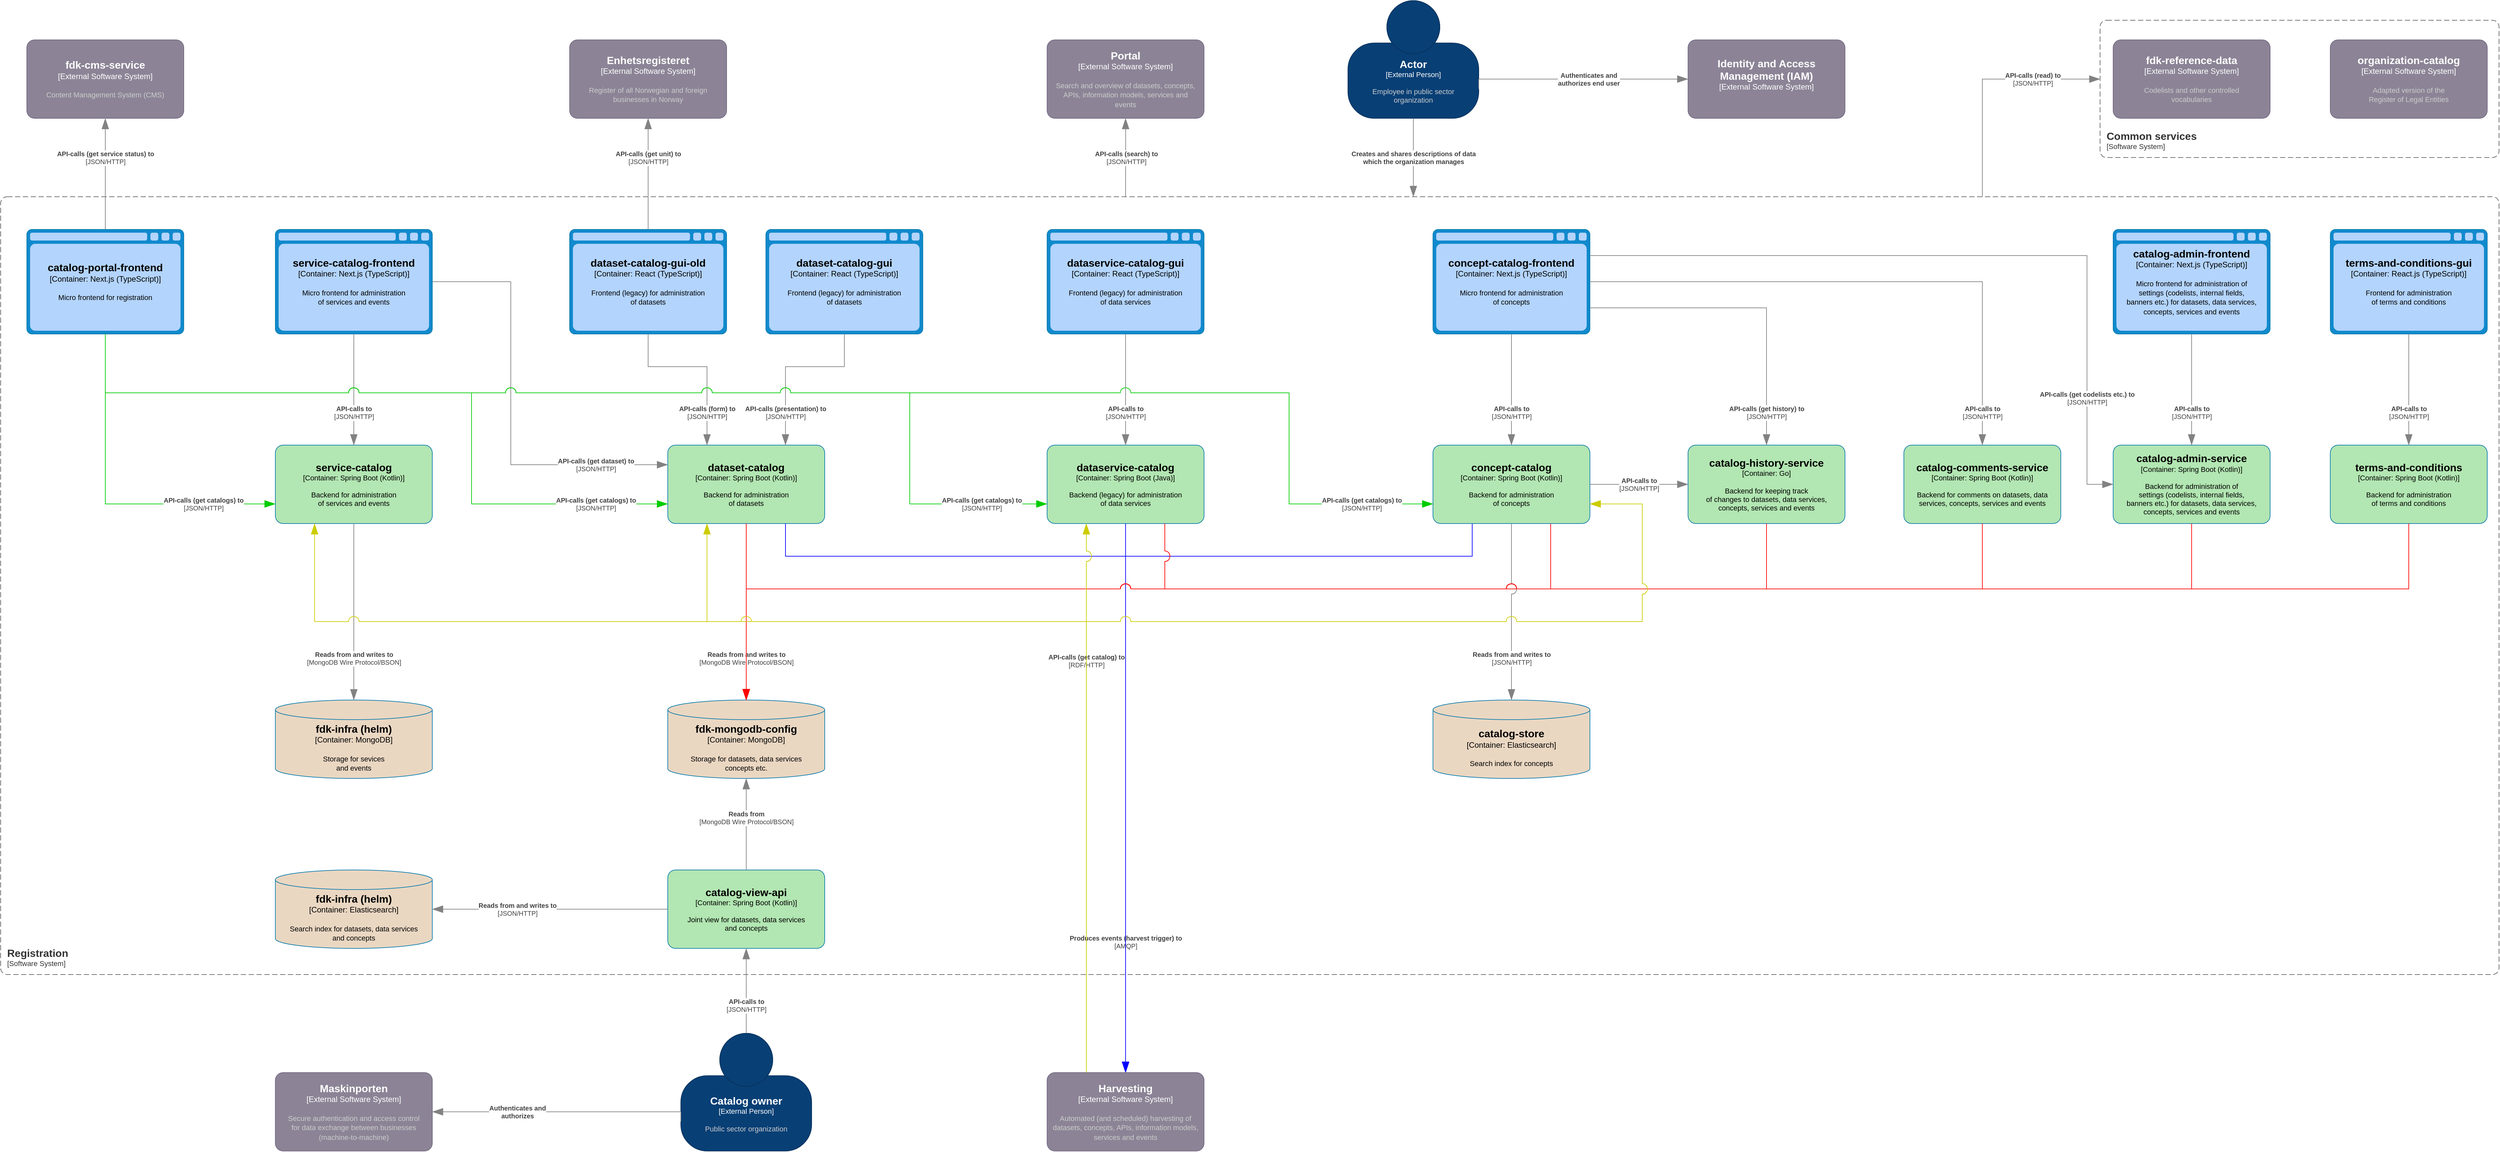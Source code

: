 <mxfile version="25.0.2">
  <diagram name="Page-1" id="CHSYY_IPw7a2U_cXjG4j">
    <mxGraphModel dx="2074" dy="2326" grid="1" gridSize="10" guides="1" tooltips="1" connect="1" arrows="1" fold="1" page="1" pageScale="1" pageWidth="827" pageHeight="1169" math="0" shadow="0">
      <root>
        <mxCell id="0" />
        <mxCell id="1" parent="0" />
        <object placeholders="1" c4Name="Registration" c4Type="SystemScopeBoundary" c4Application="Software System" label="&lt;font style=&quot;font-size: 16px&quot;&gt;&lt;b&gt;&lt;div style=&quot;text-align: left&quot;&gt;%c4Name%&lt;/div&gt;&lt;/b&gt;&lt;/font&gt;&lt;div style=&quot;text-align: left&quot;&gt;[%c4Application%]&lt;/div&gt;" id="zUsKD4K7rriTjfUqck5X-15">
          <mxCell style="rounded=1;fontSize=11;whiteSpace=wrap;html=1;dashed=1;arcSize=20;fillColor=none;strokeColor=#666666;fontColor=#333333;labelBackgroundColor=none;align=left;verticalAlign=bottom;labelBorderColor=none;spacingTop=0;spacing=10;dashPattern=8 4;metaEdit=1;rotatable=0;perimeter=rectanglePerimeter;noLabel=0;labelPadding=0;allowArrows=0;connectable=0;expand=0;recursiveResize=0;editable=1;pointerEvents=0;absoluteArcSize=1;points=[[0.25,0,0],[0.5,0,0],[0.75,0,0],[1,0.25,0],[1,0.5,0],[1,0.75,0],[0.75,1,0],[0.5,1,0],[0.25,1,0],[0,0.75,0],[0,0.5,0],[0,0.25,0]];" parent="1" vertex="1">
            <mxGeometry x="40" y="100" width="3820" height="1190" as="geometry" />
          </mxCell>
        </object>
        <object placeholders="1" c4Name="Maskinporten" c4Type="External Software System" c4Description="Secure authentication and access control&#xa;for data exchange between businesses&#xa;(machine-to-machine)" label="&lt;font style=&quot;font-size: 16px&quot;&gt;&lt;b&gt;%c4Name%&lt;/b&gt;&lt;/font&gt;&lt;div&gt;[%c4Type%]&lt;/div&gt;&lt;br&gt;&lt;div&gt;&lt;font style=&quot;font-size: 11px&quot;&gt;&lt;font color=&quot;#cccccc&quot;&gt;%c4Description%&lt;/font&gt;&lt;/div&gt;" id="zUsKD4K7rriTjfUqck5X-18">
          <mxCell style="rounded=1;whiteSpace=wrap;html=1;labelBackgroundColor=none;fillColor=#8C8496;fontColor=#ffffff;align=center;arcSize=10;strokeColor=#736782;metaEdit=1;resizable=0;points=[[0.25,0,0],[0.5,0,0],[0.75,0,0],[1,0.25,0],[1,0.5,0],[1,0.75,0],[0.75,1,0],[0.5,1,0],[0.25,1,0],[0,0.75,0],[0,0.5,0],[0,0.25,0]];" parent="1" vertex="1">
            <mxGeometry x="460" y="1440" width="240" height="120" as="geometry" />
          </mxCell>
        </object>
        <object placeholders="1" c4Name="Actor" c4Type="External Person" c4Description="Employee in public sector&#xa;organization" label="&lt;font style=&quot;font-size: 16px&quot;&gt;&lt;b&gt;%c4Name%&lt;/b&gt;&lt;/font&gt;&lt;div&gt;[%c4Type%]&lt;/div&gt;&lt;br&gt;&lt;div&gt;&lt;font style=&quot;font-size: 11px&quot;&gt;&lt;font color=&quot;#cccccc&quot;&gt;%c4Description%&lt;/font&gt;&lt;/div&gt;" id="zUsKD4K7rriTjfUqck5X-19">
          <mxCell style="html=1;fontSize=11;dashed=0;whiteSpace=wrap;fillColor=#083F75;strokeColor=#06315C;fontColor=#ffffff;shape=mxgraph.c4.person2;align=center;metaEdit=1;points=[[0.5,0,0],[1,0.5,0],[1,0.75,0],[0.75,1,0],[0.5,1,0],[0.25,1,0],[0,0.75,0],[0,0.5,0]];resizable=0;" parent="1" vertex="1">
            <mxGeometry x="2100" y="-200" width="200" height="180" as="geometry" />
          </mxCell>
        </object>
        <object placeholders="1" c4Name="fdk-mongodb-config" c4Type="Container" c4Technology="MongoDB" c4Description="Storage for datasets, data services&#xa;concepts etc." label="&lt;font style=&quot;font-size: 16px&quot;&gt;&lt;b&gt;%c4Name%&lt;/b&gt;&lt;/font&gt;&lt;div&gt;[%c4Type%:&amp;nbsp;%c4Technology%]&lt;/div&gt;&lt;br&gt;&lt;div&gt;&lt;font style=&quot;font-size: 11px&quot;&gt;&lt;font&gt;%c4Description%&lt;/font&gt;&lt;/font&gt;&lt;/div&gt;" link="https://github.com/Informasjonsforvaltning/fdk-mongodb-config" id="zUsKD4K7rriTjfUqck5X-20">
          <mxCell style="shape=cylinder3;size=15;whiteSpace=wrap;html=1;boundedLbl=1;rounded=0;labelBackgroundColor=none;fillColor=#EAD7C2;fontSize=12;fontColor=#000000;align=center;strokeColor=#0E7DAD;metaEdit=1;points=[[0.5,0,0],[1,0.25,0],[1,0.5,0],[1,0.75,0],[0.5,1,0],[0,0.75,0],[0,0.5,0],[0,0.25,0]];resizable=0;" parent="1" vertex="1">
            <mxGeometry x="1060" y="870" width="240" height="120" as="geometry" />
          </mxCell>
        </object>
        <object placeholders="1" c4Name="dataset-catalog-gui" c4Type="Container" c4Technology="React (TypeScript)" c4Description="Frontend (legacy) for administration&#xa;of datasets" label="&lt;font style=&quot;font-size: 16px&quot;&gt;&lt;b&gt;%c4Name%&lt;/b&gt;&lt;/font&gt;&lt;div&gt;[%c4Type%:&amp;nbsp;%c4Technology%]&lt;/div&gt;&lt;br&gt;&lt;div&gt;&lt;font style=&quot;font-size: 11px&quot;&gt;&lt;font&gt;%c4Description%&lt;/font&gt;&lt;/font&gt;&lt;/div&gt;" link="https://github.com/Informasjonsforvaltning/dataset-catalog-gui" id="zUsKD4K7rriTjfUqck5X-21">
          <mxCell style="shape=mxgraph.c4.webBrowserContainer2;whiteSpace=wrap;html=1;boundedLbl=1;rounded=0;labelBackgroundColor=none;strokeColor=#118ACD;fillColor=#B3D4FC;strokeColor=#118ACD;strokeColor2=#0E7DAD;fontSize=12;fontColor=#000000;align=center;metaEdit=1;points=[[0.5,0,0],[1,0.25,0],[1,0.5,0],[1,0.75,0],[0.5,1,0],[0,0.75,0],[0,0.5,0],[0,0.25,0]];resizable=0;" parent="1" vertex="1">
            <mxGeometry x="1210" y="150" width="240" height="160" as="geometry" />
          </mxCell>
        </object>
        <object placeholders="1" c4Name="fdk-infra (helm)" c4Type="Container" c4Technology="MongoDB" c4Description="Storage for sevices&#xa;and events" label="&lt;font style=&quot;font-size: 16px&quot;&gt;&lt;b&gt;%c4Name%&lt;/b&gt;&lt;/font&gt;&lt;div&gt;[%c4Type%:&amp;nbsp;%c4Technology%]&lt;/div&gt;&lt;br&gt;&lt;div&gt;&lt;font style=&quot;font-size: 11px&quot;&gt;&lt;font&gt;%c4Description%&lt;/font&gt;&lt;/font&gt;&lt;/div&gt;" link="https://github.com/Informasjonsforvaltning/fdk-infra" id="zUsKD4K7rriTjfUqck5X-23">
          <mxCell style="shape=cylinder3;size=15;whiteSpace=wrap;html=1;boundedLbl=1;rounded=0;labelBackgroundColor=none;fillColor=#EAD7C2;fontSize=12;fontColor=#000000;align=center;strokeColor=#0E7DAD;metaEdit=1;points=[[0.5,0,0],[1,0.25,0],[1,0.5,0],[1,0.75,0],[0.5,1,0],[0,0.75,0],[0,0.5,0],[0,0.25,0]];resizable=0;" parent="1" vertex="1">
            <mxGeometry x="460" y="870" width="240" height="120" as="geometry" />
          </mxCell>
        </object>
        <object placeholders="1" c4Name="service-catalog-frontend" c4Type="Container" c4Technology="Next.js (TypeScript)" c4Description="Micro frontend for administration&#xa;of services and events" label="&lt;font style=&quot;font-size: 16px&quot;&gt;&lt;b&gt;%c4Name%&lt;/b&gt;&lt;/font&gt;&lt;div&gt;[%c4Type%:&amp;nbsp;%c4Technology%]&lt;/div&gt;&lt;br&gt;&lt;div&gt;&lt;font style=&quot;font-size: 11px&quot;&gt;&lt;font&gt;%c4Description%&lt;/font&gt;&lt;/font&gt;&lt;/div&gt;" link="https://github.com/Informasjonsforvaltning/catalog-frontend" id="zUsKD4K7rriTjfUqck5X-25">
          <mxCell style="shape=mxgraph.c4.webBrowserContainer2;whiteSpace=wrap;html=1;boundedLbl=1;rounded=0;labelBackgroundColor=none;strokeColor=#118ACD;fillColor=#B3D4FC;strokeColor=#118ACD;strokeColor2=#0E7DAD;fontSize=12;fontColor=#000000;align=center;metaEdit=1;points=[[0.5,0,0],[1,0.25,0],[1,0.5,0],[1,0.75,0],[0.5,1,0],[0,0.75,0],[0,0.5,0],[0,0.25,0]];resizable=0;" parent="1" vertex="1">
            <mxGeometry x="460" y="150" width="240" height="160" as="geometry" />
          </mxCell>
        </object>
        <object placeholders="1" c4Name="dataservice-catalog-gui" c4Type="Container" c4Technology="React (TypeScript)" c4Description="Frontend (legacy) for administration&#xa;of data services" label="&lt;font style=&quot;font-size: 16px&quot;&gt;&lt;b&gt;%c4Name%&lt;/b&gt;&lt;/font&gt;&lt;div&gt;[%c4Type%:&amp;nbsp;%c4Technology%]&lt;/div&gt;&lt;br&gt;&lt;div&gt;&lt;font style=&quot;font-size: 11px&quot;&gt;&lt;font&gt;%c4Description%&lt;/font&gt;&lt;/font&gt;&lt;/div&gt;" link="https://github.com/Informasjonsforvaltning/dataservice-catalog-gui" id="zUsKD4K7rriTjfUqck5X-26">
          <mxCell style="shape=mxgraph.c4.webBrowserContainer2;whiteSpace=wrap;html=1;boundedLbl=1;rounded=0;labelBackgroundColor=none;strokeColor=#118ACD;fillColor=#B3D4FC;strokeColor=#118ACD;strokeColor2=#0E7DAD;fontSize=12;fontColor=#000000;align=center;metaEdit=1;points=[[0.5,0,0],[1,0.25,0],[1,0.5,0],[1,0.75,0],[0.5,1,0],[0,0.75,0],[0,0.5,0],[0,0.25,0]];resizable=0;" parent="1" vertex="1">
            <mxGeometry x="1640" y="150" width="240" height="160" as="geometry" />
          </mxCell>
        </object>
        <object placeholders="1" c4Name="catalog-admin-frontend" c4Type="Container" c4Technology="Next.js (TypeScript)" c4Description="Micro frontend for administration of&#xa;settings (codelists, internal fields,&#xa;banners etc.) for datasets, data services, concepts, services and events" label="&lt;font style=&quot;font-size: 16px&quot;&gt;&lt;b&gt;%c4Name%&lt;/b&gt;&lt;/font&gt;&lt;div&gt;[%c4Type%:&amp;nbsp;%c4Technology%]&lt;/div&gt;&lt;br&gt;&lt;div&gt;&lt;font style=&quot;font-size: 11px&quot;&gt;&lt;font&gt;%c4Description%&lt;/font&gt;&lt;/font&gt;&lt;/div&gt;" link="https://github.com/Informasjonsforvaltning/catalog-frontend" id="zUsKD4K7rriTjfUqck5X-27">
          <mxCell style="shape=mxgraph.c4.webBrowserContainer2;whiteSpace=wrap;html=1;boundedLbl=1;rounded=0;labelBackgroundColor=none;strokeColor=#118ACD;fillColor=#B3D4FC;strokeColor=#118ACD;strokeColor2=#0E7DAD;fontSize=12;fontColor=#000000;align=center;metaEdit=1;points=[[0.5,0,0],[1,0.25,0],[1,0.5,0],[1,0.75,0],[0.5,1,0],[0,0.75,0],[0,0.5,0],[0,0.25,0]];resizable=0;" parent="1" vertex="1">
            <mxGeometry x="3270" y="150" width="240" height="160" as="geometry" />
          </mxCell>
        </object>
        <object placeholders="1" c4Name="catalog-portal-frontend" c4Type="Container" c4Technology="Next.js (TypeScript)" c4Description="Micro frontend for registration" label="&lt;font style=&quot;font-size: 16px&quot;&gt;&lt;b&gt;%c4Name%&lt;/b&gt;&lt;/font&gt;&lt;div&gt;[%c4Type%:&amp;nbsp;%c4Technology%]&lt;/div&gt;&lt;br&gt;&lt;div&gt;&lt;font style=&quot;font-size: 11px&quot;&gt;&lt;font&gt;%c4Description%&lt;/font&gt;&lt;/font&gt;&lt;/div&gt;" link="https://github.com/Informasjonsforvaltning/catalog-frontend" id="zUsKD4K7rriTjfUqck5X-28">
          <mxCell style="shape=mxgraph.c4.webBrowserContainer2;whiteSpace=wrap;html=1;boundedLbl=1;rounded=0;labelBackgroundColor=none;strokeColor=#118ACD;fillColor=#B3D4FC;strokeColor=#118ACD;strokeColor2=#0E7DAD;fontSize=12;fontColor=#000000;align=center;metaEdit=1;points=[[0.5,0,0],[1,0.25,0],[1,0.5,0],[1,0.75,0],[0.5,1,0],[0,0.75,0],[0,0.5,0],[0,0.25,0]];resizable=0;" parent="1" vertex="1">
            <mxGeometry x="80" y="150" width="240" height="160" as="geometry" />
          </mxCell>
        </object>
        <object placeholders="1" c4Name="dataset-catalog" c4Type="Container" c4Technology="Spring Boot (Kotlin)" c4Description="Backend for administration&#xa;of datasets" label="&lt;font style=&quot;font-size: 16px&quot;&gt;&lt;b&gt;%c4Name%&lt;/b&gt;&lt;/font&gt;&lt;div&gt;[%c4Type%: %c4Technology%]&lt;/div&gt;&lt;br&gt;&lt;div&gt;&lt;font style=&quot;font-size: 11px&quot;&gt;&lt;font&gt;%c4Description%&lt;/font&gt;&lt;/font&gt;&lt;/div&gt;" link="https://github.com/Informasjonsforvaltning/dataset-catalog" id="zUsKD4K7rriTjfUqck5X-29">
          <mxCell style="rounded=1;whiteSpace=wrap;html=1;fontSize=11;labelBackgroundColor=none;fillColor=#B2E6B2;fontColor=#000000;align=center;arcSize=10;strokeColor=#0E7DAD;metaEdit=1;resizable=0;points=[[0.25,0,0],[0.5,0,0],[0.75,0,0],[1,0.25,0],[1,0.5,0],[1,0.75,0],[0.75,1,0],[0.5,1,0],[0.25,1,0],[0,0.75,0],[0,0.5,0],[0,0.25,0]];" parent="1" vertex="1">
            <mxGeometry x="1060" y="480" width="240" height="120" as="geometry" />
          </mxCell>
        </object>
        <object placeholders="1" c4Name="dataservice-catalog" c4Type="Container" c4Technology="Spring Boot (Java)" c4Description="Backend (legacy) for administration&#xa;of data services" label="&lt;font style=&quot;font-size: 16px&quot;&gt;&lt;b&gt;%c4Name%&lt;/b&gt;&lt;/font&gt;&lt;div&gt;[%c4Type%: %c4Technology%]&lt;/div&gt;&lt;br&gt;&lt;div&gt;&lt;font style=&quot;font-size: 11px&quot;&gt;&lt;font&gt;%c4Description%&lt;/font&gt;&lt;/font&gt;&lt;/div&gt;" link="https://github.com/Informasjonsforvaltning/dataservice-catalog" id="zUsKD4K7rriTjfUqck5X-30">
          <mxCell style="rounded=1;whiteSpace=wrap;html=1;fontSize=11;labelBackgroundColor=none;fillColor=#B2E6B2;fontColor=#000000;align=center;arcSize=10;strokeColor=#0E7DAD;metaEdit=1;resizable=0;points=[[0.25,0,0],[0.5,0,0],[0.75,0,0],[1,0.25,0],[1,0.5,0],[1,0.75,0],[0.75,1,0],[0.5,1,0],[0.25,1,0],[0,0.75,0],[0,0.5,0],[0,0.25,0]];" parent="1" vertex="1">
            <mxGeometry x="1640" y="480" width="240" height="120" as="geometry" />
          </mxCell>
        </object>
        <object placeholders="1" c4Name="service-catalog" c4Type="Container" c4Technology="Spring Boot (Kotlin)" c4Description="Backend for administration &#xa;of services and events" label="&lt;font style=&quot;font-size: 16px&quot;&gt;&lt;b&gt;%c4Name%&lt;/b&gt;&lt;/font&gt;&lt;div&gt;[%c4Type%: %c4Technology%]&lt;/div&gt;&lt;br&gt;&lt;div&gt;&lt;font style=&quot;font-size: 11px&quot;&gt;&lt;font&gt;%c4Description%&lt;/font&gt;&lt;/font&gt;&lt;/div&gt;" link="https://github.com/Informasjonsforvaltning/service-catalog" id="zUsKD4K7rriTjfUqck5X-32">
          <mxCell style="rounded=1;whiteSpace=wrap;html=1;fontSize=11;labelBackgroundColor=none;fillColor=#B2E6B2;fontColor=#000000;align=center;arcSize=10;strokeColor=#0E7DAD;metaEdit=1;resizable=0;points=[[0.25,0,0],[0.5,0,0],[0.75,0,0],[1,0.25,0],[1,0.5,0],[1,0.75,0],[0.75,1,0],[0.5,1,0],[0.25,1,0],[0,0.75,0],[0,0.5,0],[0,0.25,0]];" parent="1" vertex="1">
            <mxGeometry x="460" y="480" width="240" height="120" as="geometry" />
          </mxCell>
        </object>
        <object placeholders="1" c4Name="catalog-admin-service" c4Type="Container" c4Technology="Spring Boot (Kotlin)" c4Description="Backend for administration of&#xa;settings (codelists, internal fields,&#xa;banners etc.) for datasets, data services, concepts, services and events" label="&lt;font style=&quot;font-size: 16px&quot;&gt;&lt;b&gt;%c4Name%&lt;/b&gt;&lt;/font&gt;&lt;div&gt;[%c4Type%: %c4Technology%]&lt;/div&gt;&lt;br&gt;&lt;div&gt;&lt;font style=&quot;font-size: 11px&quot;&gt;&lt;font&gt;%c4Description%&lt;/font&gt;&lt;/font&gt;&lt;/div&gt;" link="https://github.com/Informasjonsforvaltning/catalog-admin-service" id="zUsKD4K7rriTjfUqck5X-33">
          <mxCell style="rounded=1;whiteSpace=wrap;html=1;fontSize=11;labelBackgroundColor=none;fillColor=#B2E6B2;fontColor=#000000;align=center;arcSize=10;strokeColor=#0E7DAD;metaEdit=1;resizable=0;points=[[0.25,0,0],[0.5,0,0],[0.75,0,0],[1,0.25,0],[1,0.5,0],[1,0.75,0],[0.75,1,0],[0.5,1,0],[0.25,1,0],[0,0.75,0],[0,0.5,0],[0,0.25,0]];" parent="1" vertex="1">
            <mxGeometry x="3270" y="480" width="240" height="120" as="geometry" />
          </mxCell>
        </object>
        <object placeholders="1" c4Name="catalog-comments-service" c4Type="Container" c4Technology="Spring Boot (Kotlin)" c4Description="Backend for comments on datasets, data services, concepts, services and events" label="&lt;font style=&quot;font-size: 16px&quot;&gt;&lt;b&gt;%c4Name%&lt;/b&gt;&lt;/font&gt;&lt;div&gt;[%c4Type%: %c4Technology%]&lt;/div&gt;&lt;br&gt;&lt;div&gt;&lt;font style=&quot;font-size: 11px&quot;&gt;&lt;font&gt;%c4Description%&lt;/font&gt;&lt;/font&gt;&lt;/div&gt;" link="https://github.com/Informasjonsforvaltning/catalog-comments-service" id="zUsKD4K7rriTjfUqck5X-35">
          <mxCell style="rounded=1;whiteSpace=wrap;html=1;fontSize=11;labelBackgroundColor=none;fillColor=#B2E6B2;fontColor=#000000;align=center;arcSize=10;strokeColor=#0E7DAD;metaEdit=1;resizable=0;points=[[0.25,0,0],[0.5,0,0],[0.75,0,0],[1,0.25,0],[1,0.5,0],[1,0.75,0],[0.75,1,0],[0.5,1,0],[0.25,1,0],[0,0.75,0],[0,0.5,0],[0,0.25,0]];" parent="1" vertex="1">
            <mxGeometry x="2950" y="480" width="240" height="120" as="geometry" />
          </mxCell>
        </object>
        <object placeholders="1" c4Name="catalog-history-service" c4Type="Container" c4Technology="Go" c4Description="Backend for keeping track&#xa;of changes to datasets, data services, &#xa;concepts, services and events" label="&lt;font style=&quot;font-size: 16px&quot;&gt;&lt;b&gt;%c4Name%&lt;/b&gt;&lt;/font&gt;&lt;div&gt;[%c4Type%: %c4Technology%]&lt;/div&gt;&lt;br&gt;&lt;div&gt;&lt;font style=&quot;font-size: 11px&quot;&gt;&lt;font&gt;%c4Description%&lt;/font&gt;&lt;/font&gt;&lt;/div&gt;" link="https://github.com/Informasjonsforvaltning/catalog-history-service" id="zUsKD4K7rriTjfUqck5X-36">
          <mxCell style="rounded=1;whiteSpace=wrap;html=1;fontSize=11;labelBackgroundColor=none;fillColor=#B2E6B2;fontColor=#000000;align=center;arcSize=10;strokeColor=#0E7DAD;metaEdit=1;resizable=0;points=[[0.25,0,0],[0.5,0,0],[0.75,0,0],[1,0.25,0],[1,0.5,0],[1,0.75,0],[0.75,1,0],[0.5,1,0],[0.25,1,0],[0,0.75,0],[0,0.5,0],[0,0.25,0]];" parent="1" vertex="1">
            <mxGeometry x="2620" y="480" width="240" height="120" as="geometry" />
          </mxCell>
        </object>
        <object placeholders="1" c4Type="Relationship" c4Technology="JSON/HTTP" c4Description="API-calls (presentation) to" label="&lt;div style=&quot;text-align: left&quot;&gt;&lt;div style=&quot;text-align: center&quot;&gt;&lt;b&gt;%c4Description%&lt;/b&gt;&lt;/div&gt;&lt;div style=&quot;text-align: center&quot;&gt;[%c4Technology%]&lt;/div&gt;&lt;/div&gt;" id="zUsKD4K7rriTjfUqck5X-39">
          <mxCell style="endArrow=blockThin;html=1;fontSize=10;fontColor=#404040;strokeWidth=1;endFill=1;strokeColor=#828282;elbow=vertical;metaEdit=1;endSize=14;startSize=14;jumpStyle=arc;jumpSize=16;rounded=0;edgeStyle=orthogonalEdgeStyle;exitX=0.5;exitY=1;exitDx=0;exitDy=0;exitPerimeter=0;entryX=0.75;entryY=0;entryDx=0;entryDy=0;entryPerimeter=0;" parent="1" source="zUsKD4K7rriTjfUqck5X-21" target="zUsKD4K7rriTjfUqck5X-29" edge="1">
            <mxGeometry x="0.615" width="240" relative="1" as="geometry">
              <mxPoint x="660" y="1321" as="sourcePoint" />
              <mxPoint x="1390" y="380" as="targetPoint" />
              <Array as="points">
                <mxPoint x="1330" y="360" />
                <mxPoint x="1240" y="360" />
              </Array>
              <mxPoint as="offset" />
            </mxGeometry>
          </mxCell>
        </object>
        <object placeholders="1" c4Type="Relationship" c4Technology="JSON/HTTP" c4Description="API-calls to" label="&lt;div style=&quot;text-align: left&quot;&gt;&lt;div style=&quot;text-align: center&quot;&gt;&lt;b&gt;%c4Description%&lt;/b&gt;&lt;/div&gt;&lt;div style=&quot;text-align: center&quot;&gt;[%c4Technology%]&lt;/div&gt;&lt;/div&gt;" id="zUsKD4K7rriTjfUqck5X-41">
          <mxCell style="endArrow=blockThin;html=1;fontSize=10;fontColor=#404040;strokeWidth=1;endFill=1;strokeColor=#828282;elbow=vertical;metaEdit=1;endSize=14;startSize=14;jumpStyle=arc;jumpSize=16;rounded=0;edgeStyle=orthogonalEdgeStyle;exitX=0.5;exitY=1;exitDx=0;exitDy=0;exitPerimeter=0;entryX=0.5;entryY=0;entryDx=0;entryDy=0;entryPerimeter=0;" parent="1" source="zUsKD4K7rriTjfUqck5X-26" target="zUsKD4K7rriTjfUqck5X-30" edge="1">
            <mxGeometry x="0.412" width="240" relative="1" as="geometry">
              <mxPoint x="1064" y="1604" as="sourcePoint" />
              <mxPoint x="990" y="1580" as="targetPoint" />
              <Array as="points">
                <mxPoint x="1760" y="430" />
                <mxPoint x="1760" y="430" />
              </Array>
              <mxPoint as="offset" />
            </mxGeometry>
          </mxCell>
        </object>
        <object placeholders="1" c4Type="Relationship" c4Technology="JSON/HTTP" c4Description="API-calls to" label="&lt;div style=&quot;text-align: left&quot;&gt;&lt;div style=&quot;text-align: center&quot;&gt;&lt;b&gt;%c4Description%&lt;/b&gt;&lt;/div&gt;&lt;div style=&quot;text-align: center&quot;&gt;[%c4Technology%]&lt;/div&gt;&lt;/div&gt;" id="zUsKD4K7rriTjfUqck5X-43">
          <mxCell style="endArrow=blockThin;html=1;fontSize=10;fontColor=#404040;strokeWidth=1;endFill=1;strokeColor=#828282;elbow=vertical;metaEdit=1;endSize=14;startSize=14;jumpStyle=arc;jumpSize=16;rounded=0;edgeStyle=orthogonalEdgeStyle;exitX=0.5;exitY=1;exitDx=0;exitDy=0;exitPerimeter=0;entryX=0.5;entryY=0;entryDx=0;entryDy=0;entryPerimeter=0;" parent="1" source="zUsKD4K7rriTjfUqck5X-25" target="zUsKD4K7rriTjfUqck5X-32" edge="1">
            <mxGeometry x="0.412" width="240" relative="1" as="geometry">
              <mxPoint x="349" y="2170" as="sourcePoint" />
              <mxPoint x="709" y="2110" as="targetPoint" />
              <Array as="points">
                <mxPoint x="580" y="450" />
                <mxPoint x="580" y="450" />
              </Array>
              <mxPoint as="offset" />
            </mxGeometry>
          </mxCell>
        </object>
        <object placeholders="1" c4Type="Relationship" c4Technology="JSON/HTTP" c4Description="API-calls to" label="&lt;div style=&quot;text-align: left&quot;&gt;&lt;div style=&quot;text-align: center&quot;&gt;&lt;b&gt;%c4Description%&lt;/b&gt;&lt;/div&gt;&lt;div style=&quot;text-align: center&quot;&gt;[%c4Technology%]&lt;/div&gt;&lt;/div&gt;" id="zUsKD4K7rriTjfUqck5X-45">
          <mxCell style="endArrow=blockThin;html=1;fontSize=10;fontColor=#404040;strokeWidth=1;endFill=1;strokeColor=#828282;elbow=vertical;metaEdit=1;endSize=14;startSize=14;jumpStyle=arc;jumpSize=16;rounded=0;edgeStyle=orthogonalEdgeStyle;entryX=0.5;entryY=0;entryDx=0;entryDy=0;entryPerimeter=0;exitX=0.5;exitY=1;exitDx=0;exitDy=0;exitPerimeter=0;" parent="1" source="zUsKD4K7rriTjfUqck5X-27" target="zUsKD4K7rriTjfUqck5X-33" edge="1">
            <mxGeometry x="0.412" width="240" relative="1" as="geometry">
              <mxPoint x="3520" y="360" as="sourcePoint" />
              <mxPoint x="3770" y="430" as="targetPoint" />
              <Array as="points" />
              <mxPoint as="offset" />
            </mxGeometry>
          </mxCell>
        </object>
        <object placeholders="1" c4Type="Relationship" c4Technology="MongoDB Wire Protocol/BSON" c4Description="Reads from and writes to" label="&lt;div style=&quot;text-align: left&quot;&gt;&lt;div style=&quot;text-align: center&quot;&gt;&lt;b&gt;%c4Description%&lt;/b&gt;&lt;/div&gt;&lt;div style=&quot;text-align: center&quot;&gt;[%c4Technology%]&lt;/div&gt;&lt;/div&gt;" id="zUsKD4K7rriTjfUqck5X-46">
          <mxCell style="endArrow=blockThin;html=1;fontSize=10;fontColor=#404040;strokeWidth=1;endFill=1;strokeColor=#828282;elbow=vertical;metaEdit=1;endSize=14;startSize=14;jumpStyle=arc;jumpSize=16;rounded=0;edgeStyle=orthogonalEdgeStyle;exitX=0.5;exitY=1;exitDx=0;exitDy=0;exitPerimeter=0;entryX=0.5;entryY=0;entryDx=0;entryDy=0;entryPerimeter=0;" parent="1" source="zUsKD4K7rriTjfUqck5X-32" target="zUsKD4K7rriTjfUqck5X-23" edge="1">
            <mxGeometry x="0.524" width="240" relative="1" as="geometry">
              <mxPoint x="550" y="2100" as="sourcePoint" />
              <mxPoint x="840" y="2110" as="targetPoint" />
              <Array as="points">
                <mxPoint x="580" y="690" />
                <mxPoint x="580" y="690" />
              </Array>
              <mxPoint as="offset" />
            </mxGeometry>
          </mxCell>
        </object>
        <object placeholders="1" c4Name="catalog-view-api" c4Type="Container" c4Technology="Spring Boot (Kotlin)" c4Description="Joint view for datasets, data services &#xa;and concepts&#xa;" label="&lt;font style=&quot;font-size: 16px&quot;&gt;&lt;b&gt;%c4Name%&lt;/b&gt;&lt;/font&gt;&lt;div&gt;[%c4Type%: %c4Technology%]&lt;/div&gt;&lt;br&gt;&lt;div&gt;&lt;font style=&quot;font-size: 11px&quot;&gt;&lt;font&gt;%c4Description%&lt;/font&gt;&lt;/font&gt;&lt;/div&gt;" link="https://github.com/Informasjonsforvaltning/catalog-view-api" id="zUsKD4K7rriTjfUqck5X-56">
          <mxCell style="rounded=1;whiteSpace=wrap;html=1;fontSize=11;labelBackgroundColor=none;fillColor=#B2E6B2;fontColor=#000000;align=center;arcSize=10;strokeColor=#0E7DAD;metaEdit=1;resizable=0;points=[[0.25,0,0],[0.5,0,0],[0.75,0,0],[1,0.25,0],[1,0.5,0],[1,0.75,0],[0.75,1,0],[0.5,1,0],[0.25,1,0],[0,0.75,0],[0,0.5,0],[0,0.25,0]];" parent="1" vertex="1">
            <mxGeometry x="1060" y="1130" width="240" height="120" as="geometry" />
          </mxCell>
        </object>
        <object placeholders="1" c4Type="Relationship" c4Technology="MongoDB Wire Protocol/BSON" c4Description="Reads from and writes to" label="&lt;div style=&quot;text-align: left&quot;&gt;&lt;div style=&quot;text-align: center&quot;&gt;&lt;b&gt;%c4Description%&lt;/b&gt;&lt;/div&gt;&lt;div style=&quot;text-align: center&quot;&gt;[%c4Technology%]&lt;/div&gt;&lt;/div&gt;" id="QJftrJoIFtyRiBJE1kiz-1">
          <mxCell style="endArrow=blockThin;html=1;fontSize=10;fontColor=#404040;strokeWidth=1;endFill=1;strokeColor=#FF0000;elbow=vertical;metaEdit=1;endSize=14;startSize=14;jumpStyle=arc;jumpSize=16;rounded=0;edgeStyle=orthogonalEdgeStyle;entryX=0.5;entryY=0;entryDx=0;entryDy=0;entryPerimeter=0;exitX=0.5;exitY=1;exitDx=0;exitDy=0;exitPerimeter=0;fillColor=#D5E8D4;" parent="1" source="zUsKD4K7rriTjfUqck5X-29" target="zUsKD4K7rriTjfUqck5X-20" edge="1">
            <mxGeometry x="0.524" width="240" relative="1" as="geometry">
              <mxPoint x="1067" y="1770" as="sourcePoint" />
              <mxPoint x="1167" y="2180" as="targetPoint" />
              <Array as="points">
                <mxPoint x="1180" y="680" />
                <mxPoint x="1180" y="680" />
              </Array>
              <mxPoint as="offset" />
            </mxGeometry>
          </mxCell>
        </object>
        <object placeholders="1" c4Type="Relationship" c4Technology="AMQP" c4Description="Produces events (harvest trigger) to" label="&lt;div style=&quot;text-align: left&quot;&gt;&lt;div style=&quot;text-align: center&quot;&gt;&lt;b&gt;%c4Description%&lt;/b&gt;&lt;/div&gt;&lt;div style=&quot;text-align: center&quot;&gt;[%c4Technology%]&lt;/div&gt;&lt;/div&gt;" id="QJftrJoIFtyRiBJE1kiz-3">
          <mxCell style="endArrow=blockThin;html=1;fontSize=10;fontColor=#404040;strokeWidth=1;endFill=1;strokeColor=#0000FF;elbow=vertical;metaEdit=1;endSize=14;startSize=14;jumpStyle=arc;jumpSize=16;rounded=0;edgeStyle=orthogonalEdgeStyle;exitX=0.75;exitY=1;exitDx=0;exitDy=0;exitPerimeter=0;entryX=0.5;entryY=0;entryDx=0;entryDy=0;entryPerimeter=0;" parent="1" source="zUsKD4K7rriTjfUqck5X-29" target="A891ubSO5Kw6Q4aw-sal-1" edge="1">
            <mxGeometry x="0.706" width="240" relative="1" as="geometry">
              <mxPoint x="1230" y="1480" as="sourcePoint" />
              <mxPoint x="1760" y="810" as="targetPoint" />
              <mxPoint as="offset" />
              <Array as="points">
                <mxPoint x="1240" y="650" />
                <mxPoint x="1760" y="650" />
              </Array>
            </mxGeometry>
          </mxCell>
        </object>
        <object placeholders="1" c4Type="Relationship" id="QJftrJoIFtyRiBJE1kiz-4">
          <mxCell style="endArrow=blockThin;html=1;fontSize=10;fontColor=#404040;strokeWidth=1;endFill=1;strokeColor=#0000FF;elbow=vertical;metaEdit=1;endSize=14;startSize=14;jumpStyle=arc;jumpSize=16;rounded=0;edgeStyle=orthogonalEdgeStyle;exitX=0.5;exitY=1;exitDx=0;exitDy=0;exitPerimeter=0;entryX=0.5;entryY=0;entryDx=0;entryDy=0;entryPerimeter=0;" parent="1" source="zUsKD4K7rriTjfUqck5X-30" target="A891ubSO5Kw6Q4aw-sal-1" edge="1">
            <mxGeometry width="240" relative="1" as="geometry">
              <mxPoint x="1360" y="1480" as="sourcePoint" />
              <mxPoint x="1760" y="810" as="targetPoint" />
              <Array as="points" />
            </mxGeometry>
          </mxCell>
        </object>
        <object placeholders="1" c4Type="Relationship" id="QJftrJoIFtyRiBJE1kiz-5">
          <mxCell style="endArrow=blockThin;html=1;fontSize=10;fontColor=#404040;strokeWidth=1;endFill=1;strokeColor=#0000FF;elbow=vertical;metaEdit=1;endSize=14;startSize=14;jumpStyle=arc;jumpSize=16;rounded=0;edgeStyle=orthogonalEdgeStyle;exitX=0.25;exitY=1;exitDx=0;exitDy=0;exitPerimeter=0;entryX=0.5;entryY=0;entryDx=0;entryDy=0;entryPerimeter=0;" parent="1" source="zUsKD4K7rriTjfUqck5X-31" target="A891ubSO5Kw6Q4aw-sal-1" edge="1">
            <mxGeometry width="240" relative="1" as="geometry">
              <mxPoint x="1360" y="1480" as="sourcePoint" />
              <mxPoint x="1760" y="810" as="targetPoint" />
              <Array as="points">
                <mxPoint x="2290" y="650" />
                <mxPoint x="1760" y="650" />
              </Array>
            </mxGeometry>
          </mxCell>
        </object>
        <object placeholders="1" c4Type="Relationship" id="QJftrJoIFtyRiBJE1kiz-7">
          <mxCell style="endArrow=blockThin;html=1;fontSize=10;fontColor=#404040;strokeWidth=1;endFill=1;strokeColor=#FF0000;elbow=vertical;metaEdit=1;endSize=14;startSize=14;jumpStyle=arc;jumpSize=16;rounded=0;edgeStyle=orthogonalEdgeStyle;exitX=0.75;exitY=1;exitDx=0;exitDy=0;exitPerimeter=0;entryX=0.5;entryY=0;entryDx=0;entryDy=0;entryPerimeter=0;" parent="1" source="zUsKD4K7rriTjfUqck5X-31" target="zUsKD4K7rriTjfUqck5X-20" edge="1">
            <mxGeometry width="240" relative="1" as="geometry">
              <mxPoint x="1230" y="1670" as="sourcePoint" />
              <mxPoint x="1470" y="1670" as="targetPoint" />
              <Array as="points">
                <mxPoint x="2410" y="700" />
                <mxPoint x="1180" y="700" />
              </Array>
            </mxGeometry>
          </mxCell>
        </object>
        <object placeholders="1" c4Name="fdk-infra (helm)" c4Type="Container" c4Technology="Elasticsearch" c4Description="Search index for datasets, data services&#xa;and concepts" label="&lt;font style=&quot;font-size: 16px&quot;&gt;&lt;b&gt;%c4Name%&lt;/b&gt;&lt;/font&gt;&lt;div&gt;[%c4Type%:&amp;nbsp;%c4Technology%]&lt;/div&gt;&lt;br&gt;&lt;div&gt;&lt;font style=&quot;font-size: 11px&quot;&gt;&lt;font&gt;%c4Description%&lt;/font&gt;&lt;/font&gt;&lt;/div&gt;" link="https://github.com/Informasjonsforvaltning/fdk-infra" id="QJftrJoIFtyRiBJE1kiz-11">
          <mxCell style="shape=cylinder3;size=15;whiteSpace=wrap;html=1;boundedLbl=1;rounded=0;labelBackgroundColor=none;fillColor=#EAD7C2;fontSize=12;fontColor=#000000;align=center;strokeColor=#0E7DAD;metaEdit=1;points=[[0.5,0,0],[1,0.25,0],[1,0.5,0],[1,0.75,0],[0.5,1,0],[0,0.75,0],[0,0.5,0],[0,0.25,0]];resizable=0;" parent="1" vertex="1">
            <mxGeometry x="460" y="1130" width="240" height="120" as="geometry" />
          </mxCell>
        </object>
        <object placeholders="1" c4Type="Relationship" c4Technology="JSON/HTTP" c4Description="Reads from and writes to" label="&lt;div style=&quot;text-align: left&quot;&gt;&lt;div style=&quot;text-align: center&quot;&gt;&lt;b&gt;%c4Description%&lt;/b&gt;&lt;/div&gt;&lt;div style=&quot;text-align: center&quot;&gt;[%c4Technology%]&lt;/div&gt;&lt;/div&gt;" id="QJftrJoIFtyRiBJE1kiz-13">
          <mxCell style="endArrow=blockThin;html=1;fontSize=10;fontColor=#404040;strokeWidth=1;endFill=1;strokeColor=#828282;elbow=vertical;metaEdit=1;endSize=14;startSize=14;jumpStyle=arc;jumpSize=16;rounded=0;edgeStyle=orthogonalEdgeStyle;entryX=1;entryY=0.5;entryDx=0;entryDy=0;entryPerimeter=0;exitX=0;exitY=0.5;exitDx=0;exitDy=0;exitPerimeter=0;" parent="1" source="zUsKD4K7rriTjfUqck5X-56" target="QJftrJoIFtyRiBJE1kiz-11" edge="1">
            <mxGeometry x="0.278" width="240" relative="1" as="geometry">
              <mxPoint x="2040" y="1900" as="sourcePoint" />
              <mxPoint x="2280" y="1900" as="targetPoint" />
              <mxPoint as="offset" />
              <Array as="points" />
            </mxGeometry>
          </mxCell>
        </object>
        <object placeholders="1" c4Name="Harvesting" c4Type="External Software System" c4Description="Automated (and scheduled) harvesting of &#xa;datasets, concepts, APIs, information models, &#xa;services and events" label="&lt;font style=&quot;font-size: 16px&quot;&gt;&lt;b&gt;%c4Name%&lt;/b&gt;&lt;/font&gt;&lt;div&gt;[%c4Type%]&lt;/div&gt;&lt;br&gt;&lt;div&gt;&lt;font style=&quot;font-size: 11px&quot;&gt;&lt;font color=&quot;#cccccc&quot;&gt;%c4Description%&lt;/font&gt;&lt;/div&gt;" id="A891ubSO5Kw6Q4aw-sal-1">
          <mxCell style="rounded=1;whiteSpace=wrap;html=1;labelBackgroundColor=none;fillColor=#8C8496;fontColor=#ffffff;align=center;arcSize=10;strokeColor=#736782;metaEdit=1;resizable=0;points=[[0.25,0,0],[0.5,0,0],[0.75,0,0],[1,0.25,0],[1,0.5,0],[1,0.75,0],[0.75,1,0],[0.5,1,0],[0.25,1,0],[0,0.75,0],[0,0.5,0],[0,0.25,0]];" parent="1" vertex="1">
            <mxGeometry x="1640" y="1440" width="240" height="120" as="geometry" />
          </mxCell>
        </object>
        <object placeholders="1" c4Type="Relationship" c4Description="Creates and shares descriptions of data&#xa;which the organization manages" label="&lt;div style=&quot;text-align: left&quot;&gt;&lt;div style=&quot;text-align: center&quot;&gt;&lt;b&gt;%c4Description%&lt;/b&gt;&lt;/div&gt;" id="A891ubSO5Kw6Q4aw-sal-3">
          <mxCell style="endArrow=blockThin;html=1;fontSize=10;fontColor=#404040;strokeWidth=1;endFill=1;strokeColor=#828282;elbow=vertical;metaEdit=1;endSize=14;startSize=14;jumpStyle=arc;jumpSize=16;rounded=0;edgeStyle=orthogonalEdgeStyle;exitX=0.5;exitY=1;exitDx=0;exitDy=0;exitPerimeter=0;" parent="1" source="zUsKD4K7rriTjfUqck5X-19" edge="1">
            <mxGeometry x="-0.004" width="240" relative="1" as="geometry">
              <mxPoint x="2710" y="-60" as="sourcePoint" />
              <mxPoint x="2200" y="100" as="targetPoint" />
              <Array as="points" />
              <mxPoint as="offset" />
            </mxGeometry>
          </mxCell>
        </object>
        <object placeholders="1" c4Name="dataset-catalog-gui-old" c4Type="Container" c4Technology="React (TypeScript)" c4Description="Frontend (legacy) for administration&#xa;of datasets" label="&lt;font style=&quot;font-size: 16px&quot;&gt;&lt;b&gt;%c4Name%&lt;/b&gt;&lt;/font&gt;&lt;div&gt;[%c4Type%:&amp;nbsp;%c4Technology%]&lt;/div&gt;&lt;br&gt;&lt;div&gt;&lt;font style=&quot;font-size: 11px&quot;&gt;&lt;font&gt;%c4Description%&lt;/font&gt;&lt;/font&gt;&lt;/div&gt;" link="https://github.com/Informasjonsforvaltning/dataset-catalog-gui-old" id="AcQDAVsJlSi3buyh4MqC-2">
          <mxCell style="shape=mxgraph.c4.webBrowserContainer2;whiteSpace=wrap;html=1;boundedLbl=1;rounded=0;labelBackgroundColor=none;strokeColor=#118ACD;fillColor=#B3D4FC;strokeColor=#118ACD;strokeColor2=#0E7DAD;fontSize=12;fontColor=#000000;align=center;metaEdit=1;points=[[0.5,0,0],[1,0.25,0],[1,0.5,0],[1,0.75,0],[0.5,1,0],[0,0.75,0],[0,0.5,0],[0,0.25,0]];resizable=0;" parent="1" vertex="1">
            <mxGeometry x="910" y="150" width="240" height="160" as="geometry" />
          </mxCell>
        </object>
        <object placeholders="1" c4Type="Relationship" c4Technology="JSON/HTTP" c4Description="API-calls (form) to" label="&lt;div style=&quot;text-align: left&quot;&gt;&lt;div style=&quot;text-align: center&quot;&gt;&lt;b&gt;%c4Description%&lt;/b&gt;&lt;/div&gt;&lt;div style=&quot;text-align: center&quot;&gt;[%c4Technology%]&lt;/div&gt;&lt;/div&gt;" id="AcQDAVsJlSi3buyh4MqC-3">
          <mxCell style="endArrow=blockThin;html=1;fontSize=10;fontColor=#404040;strokeWidth=1;endFill=1;strokeColor=#828282;elbow=vertical;metaEdit=1;endSize=14;startSize=14;jumpStyle=arc;jumpSize=16;rounded=0;edgeStyle=orthogonalEdgeStyle;exitX=0.5;exitY=1;exitDx=0;exitDy=0;exitPerimeter=0;entryX=0.25;entryY=0;entryDx=0;entryDy=0;entryPerimeter=0;" parent="1" source="AcQDAVsJlSi3buyh4MqC-2" target="zUsKD4K7rriTjfUqck5X-29" edge="1">
            <mxGeometry x="0.615" width="240" relative="1" as="geometry">
              <mxPoint x="550" y="1140" as="sourcePoint" />
              <mxPoint x="740" y="1140" as="targetPoint" />
              <Array as="points">
                <mxPoint x="1030" y="360" />
                <mxPoint x="1120" y="360" />
              </Array>
              <mxPoint as="offset" />
            </mxGeometry>
          </mxCell>
        </object>
        <object placeholders="1" c4Name="concept-catalog-frontend" c4Type="Container" c4Technology="Next.js (TypeScript)" c4Description="Micro frontend for administration&#xa;of concepts" label="&lt;font style=&quot;font-size: 16px&quot;&gt;&lt;b&gt;%c4Name%&lt;/b&gt;&lt;/font&gt;&lt;div&gt;[%c4Type%:&amp;nbsp;%c4Technology%]&lt;/div&gt;&lt;br&gt;&lt;div&gt;&lt;font style=&quot;font-size: 11px&quot;&gt;&lt;font&gt;%c4Description%&lt;/font&gt;&lt;/font&gt;&lt;/div&gt;" link="https://github.com/Informasjonsforvaltning/catalog-frontend" id="AcQDAVsJlSi3buyh4MqC-4">
          <mxCell style="shape=mxgraph.c4.webBrowserContainer2;whiteSpace=wrap;html=1;boundedLbl=1;rounded=0;labelBackgroundColor=none;strokeColor=#118ACD;fillColor=#B3D4FC;strokeColor=#118ACD;strokeColor2=#0E7DAD;fontSize=12;fontColor=#000000;align=center;metaEdit=1;points=[[0.5,0,0],[1,0.25,0],[1,0.5,0],[1,0.75,0],[0.5,1,0],[0,0.75,0],[0,0.5,0],[0,0.25,0]];resizable=0;" parent="1" vertex="1">
            <mxGeometry x="2230" y="150" width="240" height="160" as="geometry" />
          </mxCell>
        </object>
        <object placeholders="1" c4Type="Relationship" c4Technology="JSON/HTTP" c4Description="API-calls to" label="&lt;div style=&quot;text-align: left&quot;&gt;&lt;div style=&quot;text-align: center&quot;&gt;&lt;b&gt;%c4Description%&lt;/b&gt;&lt;/div&gt;&lt;div style=&quot;text-align: center&quot;&gt;[%c4Technology%]&lt;/div&gt;&lt;/div&gt;" id="AcQDAVsJlSi3buyh4MqC-5">
          <mxCell style="endArrow=blockThin;html=1;fontSize=10;fontColor=#404040;strokeWidth=1;endFill=1;strokeColor=#828282;elbow=vertical;metaEdit=1;endSize=14;startSize=14;jumpStyle=arc;jumpSize=16;rounded=0;edgeStyle=orthogonalEdgeStyle;exitX=0.5;exitY=1;exitDx=0;exitDy=0;exitPerimeter=0;entryX=0.5;entryY=0;entryDx=0;entryDy=0;entryPerimeter=0;" parent="1" source="AcQDAVsJlSi3buyh4MqC-4" target="zUsKD4K7rriTjfUqck5X-31" edge="1">
            <mxGeometry x="0.412" width="240" relative="1" as="geometry">
              <mxPoint x="820" y="1590" as="sourcePoint" />
              <mxPoint x="1010" y="1590" as="targetPoint" />
              <Array as="points">
                <mxPoint x="2350" y="360" />
                <mxPoint x="2350" y="360" />
              </Array>
              <mxPoint as="offset" />
            </mxGeometry>
          </mxCell>
        </object>
        <object placeholders="1" c4Type="Relationship" c4Technology="JSON/HTTP" c4Description="API-calls to" label="&lt;div style=&quot;text-align: left&quot;&gt;&lt;div style=&quot;text-align: center&quot;&gt;&lt;b&gt;%c4Description%&lt;/b&gt;&lt;/div&gt;&lt;div style=&quot;text-align: center&quot;&gt;[%c4Technology%]&lt;/div&gt;&lt;/div&gt;" id="AcQDAVsJlSi3buyh4MqC-15">
          <mxCell style="endArrow=blockThin;html=1;fontSize=10;fontColor=#404040;strokeWidth=1;endFill=1;strokeColor=#828282;elbow=vertical;metaEdit=1;endSize=14;startSize=14;jumpStyle=arc;jumpSize=16;rounded=0;edgeStyle=orthogonalEdgeStyle;entryX=0.5;entryY=1;entryDx=0;entryDy=0;entryPerimeter=0;exitX=0.5;exitY=0;exitDx=0;exitDy=0;exitPerimeter=0;" parent="1" source="9ZQ-nLdEENmEQhqiQRNG-2" target="zUsKD4K7rriTjfUqck5X-56" edge="1">
            <mxGeometry x="-0.333" width="240" relative="1" as="geometry">
              <mxPoint x="950" y="1390" as="sourcePoint" />
              <mxPoint x="810" y="1225" as="targetPoint" />
              <Array as="points">
                <mxPoint x="1180" y="1290" />
                <mxPoint x="1180" y="1290" />
              </Array>
              <mxPoint as="offset" />
            </mxGeometry>
          </mxCell>
        </object>
        <object placeholders="1" c4Type="Relationship" c4Technology="JSON/HTTP" c4Description="API-calls to" label="&lt;div style=&quot;text-align: left&quot;&gt;&lt;div style=&quot;text-align: center&quot;&gt;&lt;b&gt;%c4Description%&lt;/b&gt;&lt;/div&gt;&lt;div style=&quot;text-align: center&quot;&gt;[%c4Technology%]&lt;/div&gt;&lt;/div&gt;" id="AcQDAVsJlSi3buyh4MqC-19">
          <mxCell style="endArrow=blockThin;html=1;fontSize=10;fontColor=#404040;strokeWidth=1;endFill=1;strokeColor=#828282;elbow=vertical;metaEdit=1;endSize=14;startSize=14;jumpStyle=arc;jumpSize=16;rounded=0;edgeStyle=orthogonalEdgeStyle;entryX=0.5;entryY=0;entryDx=0;entryDy=0;entryPerimeter=0;exitX=1;exitY=0.5;exitDx=0;exitDy=0;exitPerimeter=0;" parent="1" source="AcQDAVsJlSi3buyh4MqC-4" target="zUsKD4K7rriTjfUqck5X-35" edge="1">
            <mxGeometry x="0.882" width="240" relative="1" as="geometry">
              <mxPoint x="900" y="1860" as="sourcePoint" />
              <mxPoint x="1650" y="1570" as="targetPoint" />
              <mxPoint as="offset" />
              <Array as="points">
                <mxPoint x="3070" y="230" />
              </Array>
            </mxGeometry>
          </mxCell>
        </object>
        <object placeholders="1" c4Type="Relationship" c4Technology="JSON/HTTP" c4Description="API-calls (get history) to" label="&lt;div style=&quot;text-align: left&quot;&gt;&lt;div style=&quot;text-align: center&quot;&gt;&lt;b&gt;%c4Description%&lt;/b&gt;&lt;/div&gt;&lt;div style=&quot;text-align: center&quot;&gt;[%c4Technology%]&lt;/div&gt;&lt;/div&gt;" id="AcQDAVsJlSi3buyh4MqC-21">
          <mxCell style="endArrow=blockThin;html=1;fontSize=10;fontColor=#404040;strokeWidth=1;endFill=1;strokeColor=#828282;elbow=vertical;metaEdit=1;endSize=14;startSize=14;jumpStyle=arc;jumpSize=16;rounded=0;edgeStyle=orthogonalEdgeStyle;exitX=1;exitY=0.75;exitDx=0;exitDy=0;exitPerimeter=0;entryX=0.5;entryY=0;entryDx=0;entryDy=0;entryPerimeter=0;" parent="1" source="AcQDAVsJlSi3buyh4MqC-4" target="zUsKD4K7rriTjfUqck5X-36" edge="1">
            <mxGeometry x="0.792" width="240" relative="1" as="geometry">
              <mxPoint x="950" y="1830" as="sourcePoint" />
              <mxPoint x="1530" y="1870" as="targetPoint" />
              <Array as="points">
                <mxPoint x="2740" y="270" />
              </Array>
              <mxPoint as="offset" />
            </mxGeometry>
          </mxCell>
        </object>
        <object placeholders="1" c4Name="catalog-store" c4Type="Container" c4Technology="Elasticsearch" c4Description="Search index for concepts" label="&lt;font style=&quot;font-size: 16px&quot;&gt;&lt;b&gt;%c4Name%&lt;/b&gt;&lt;/font&gt;&lt;div&gt;[%c4Type%:&amp;nbsp;%c4Technology%]&lt;/div&gt;&lt;br&gt;&lt;div&gt;&lt;font style=&quot;font-size: 11px&quot;&gt;&lt;font&gt;%c4Description%&lt;/font&gt;&lt;/font&gt;&lt;/div&gt;" link="https://github.com/Informasjonsforvaltning/catalog-store" id="AcQDAVsJlSi3buyh4MqC-22">
          <mxCell style="shape=cylinder3;size=15;whiteSpace=wrap;html=1;boundedLbl=1;rounded=0;labelBackgroundColor=none;fillColor=#EAD7C2;fontSize=12;fontColor=#000000;align=center;strokeColor=#0E7DAD;metaEdit=1;points=[[0.5,0,0],[1,0.25,0],[1,0.5,0],[1,0.75,0],[0.5,1,0],[0,0.75,0],[0,0.5,0],[0,0.25,0]];resizable=0;" parent="1" vertex="1">
            <mxGeometry x="2230" y="870" width="240" height="120" as="geometry" />
          </mxCell>
        </object>
        <object placeholders="1" c4Type="Relationship" c4Technology="JSON/HTTP" c4Description="Reads from and writes to" label="&lt;div style=&quot;text-align: left&quot;&gt;&lt;div style=&quot;text-align: center&quot;&gt;&lt;b&gt;%c4Description%&lt;/b&gt;&lt;/div&gt;&lt;div style=&quot;text-align: center&quot;&gt;[%c4Technology%]&lt;/div&gt;&lt;/div&gt;" id="AcQDAVsJlSi3buyh4MqC-23">
          <mxCell style="endArrow=blockThin;html=1;fontSize=10;fontColor=#404040;strokeWidth=1;endFill=1;strokeColor=#828282;elbow=vertical;metaEdit=1;endSize=14;startSize=14;jumpStyle=arc;jumpSize=16;rounded=0;edgeStyle=orthogonalEdgeStyle;exitX=0.5;exitY=1;exitDx=0;exitDy=0;exitPerimeter=0;entryX=0.5;entryY=0;entryDx=0;entryDy=0;entryPerimeter=0;" parent="1" source="zUsKD4K7rriTjfUqck5X-31" target="AcQDAVsJlSi3buyh4MqC-22" edge="1">
            <mxGeometry x="0.524" width="240" relative="1" as="geometry">
              <mxPoint x="1150" y="1630" as="sourcePoint" />
              <mxPoint x="2600" y="760" as="targetPoint" />
              <mxPoint as="offset" />
              <Array as="points">
                <mxPoint x="2350" y="810" />
              </Array>
            </mxGeometry>
          </mxCell>
        </object>
        <object placeholders="1" c4Name="Catalog owner" c4Type="External Person" c4Description="Public sector organization" label="&lt;font style=&quot;font-size: 16px&quot;&gt;&lt;b&gt;%c4Name%&lt;/b&gt;&lt;/font&gt;&lt;div&gt;[%c4Type%]&lt;/div&gt;&lt;br&gt;&lt;div&gt;&lt;font style=&quot;font-size: 11px&quot;&gt;&lt;font color=&quot;#cccccc&quot;&gt;%c4Description%&lt;/font&gt;&lt;/div&gt;" id="9ZQ-nLdEENmEQhqiQRNG-2">
          <mxCell style="html=1;fontSize=11;dashed=0;whiteSpace=wrap;fillColor=#083F75;strokeColor=#06315C;fontColor=#ffffff;shape=mxgraph.c4.person2;align=center;metaEdit=1;points=[[0.5,0,0],[1,0.5,0],[1,0.75,0],[0.75,1,0],[0.5,1,0],[0.25,1,0],[0,0.75,0],[0,0.5,0]];resizable=0;" parent="1" vertex="1">
            <mxGeometry x="1080" y="1380" width="200" height="180" as="geometry" />
          </mxCell>
        </object>
        <object placeholders="1" c4Name="Identity and Access Management (IAM)" c4Type="External Software System" c4Description="" label="&lt;font style=&quot;font-size: 16px&quot;&gt;&lt;b&gt;%c4Name%&lt;/b&gt;&lt;/font&gt;&lt;div&gt;[%c4Type%]&lt;/div&gt;&lt;br&gt;&lt;div&gt;&lt;font style=&quot;font-size: 11px&quot;&gt;&lt;font color=&quot;#cccccc&quot;&gt;%c4Description%&lt;/font&gt;&lt;/div&gt;" id="kv8yo_9h5n6fdDGhMsmf-1">
          <mxCell style="rounded=1;whiteSpace=wrap;html=1;labelBackgroundColor=none;fillColor=#8C8496;fontColor=#ffffff;align=center;arcSize=10;strokeColor=#736782;metaEdit=1;resizable=0;points=[[0.25,0,0],[0.5,0,0],[0.75,0,0],[1,0.25,0],[1,0.5,0],[1,0.75,0],[0.75,1,0],[0.5,1,0],[0.25,1,0],[0,0.75,0],[0,0.5,0],[0,0.25,0]];" parent="1" vertex="1">
            <mxGeometry x="2620" y="-140" width="240" height="120" as="geometry" />
          </mxCell>
        </object>
        <object placeholders="1" c4Type="Relationship" c4Description="Authenticates and &#xa;authorizes end user" label="&lt;div style=&quot;text-align: left&quot;&gt;&lt;div style=&quot;text-align: center&quot;&gt;&lt;b&gt;%c4Description%&lt;/b&gt;&lt;/div&gt;" id="WyMMJGDn7H9N1lfIhLXs-1">
          <mxCell style="endArrow=blockThin;html=1;fontSize=10;fontColor=#404040;strokeWidth=1;endFill=1;strokeColor=#828282;elbow=vertical;metaEdit=1;endSize=14;startSize=14;jumpStyle=arc;jumpSize=16;rounded=0;edgeStyle=orthogonalEdgeStyle;exitX=1;exitY=0.75;exitDx=0;exitDy=0;exitPerimeter=0;entryX=0;entryY=0.5;entryDx=0;entryDy=0;entryPerimeter=0;" parent="1" source="zUsKD4K7rriTjfUqck5X-19" target="kv8yo_9h5n6fdDGhMsmf-1" edge="1">
            <mxGeometry x="0.091" width="240" relative="1" as="geometry">
              <mxPoint x="2680" y="-470" as="sourcePoint" />
              <mxPoint x="2510" y="-740" as="targetPoint" />
              <mxPoint as="offset" />
              <Array as="points">
                <mxPoint x="2300" y="-80" />
              </Array>
            </mxGeometry>
          </mxCell>
        </object>
        <object placeholders="1" c4Type="Relationship" id="WyMMJGDn7H9N1lfIhLXs-3">
          <mxCell style="endArrow=blockThin;html=1;fontSize=10;fontColor=#404040;strokeWidth=1;endFill=1;strokeColor=#FF0000;elbow=vertical;metaEdit=1;endSize=14;startSize=14;jumpStyle=arc;jumpSize=16;rounded=0;edgeStyle=orthogonalEdgeStyle;exitX=0.5;exitY=1;exitDx=0;exitDy=0;exitPerimeter=0;entryX=0.5;entryY=0;entryDx=0;entryDy=0;entryPerimeter=0;" parent="1" source="zUsKD4K7rriTjfUqck5X-35" target="zUsKD4K7rriTjfUqck5X-20" edge="1">
            <mxGeometry width="240" relative="1" as="geometry">
              <mxPoint x="1050" y="2060" as="sourcePoint" />
              <mxPoint x="1290" y="2060" as="targetPoint" />
              <Array as="points">
                <mxPoint x="3070" y="700" />
                <mxPoint x="1180" y="700" />
              </Array>
            </mxGeometry>
          </mxCell>
        </object>
        <object placeholders="1" c4Type="Relationship" c4Technology="JSON/HTTP" c4Description="API-calls to" label="&lt;div style=&quot;text-align: left&quot;&gt;&lt;div style=&quot;text-align: center&quot;&gt;&lt;b&gt;%c4Description%&lt;/b&gt;&lt;/div&gt;&lt;div style=&quot;text-align: center&quot;&gt;[%c4Technology%]&lt;/div&gt;&lt;/div&gt;" id="WyMMJGDn7H9N1lfIhLXs-4">
          <mxCell style="endArrow=blockThin;html=1;fontSize=10;fontColor=#404040;strokeWidth=1;endFill=1;strokeColor=#828282;elbow=vertical;metaEdit=1;endSize=14;startSize=14;jumpStyle=arc;jumpSize=16;rounded=0;edgeStyle=orthogonalEdgeStyle;entryX=0;entryY=0.5;entryDx=0;entryDy=0;entryPerimeter=0;exitX=1;exitY=0.5;exitDx=0;exitDy=0;exitPerimeter=0;" parent="1" source="zUsKD4K7rriTjfUqck5X-31" target="zUsKD4K7rriTjfUqck5X-36" edge="1">
            <mxGeometry width="240" relative="1" as="geometry">
              <mxPoint x="1390" y="1650" as="sourcePoint" />
              <mxPoint x="1630" y="1650" as="targetPoint" />
              <Array as="points">
                <mxPoint x="2570" y="540" />
                <mxPoint x="2570" y="540" />
              </Array>
              <mxPoint as="offset" />
            </mxGeometry>
          </mxCell>
        </object>
        <object placeholders="1" c4Type="Relationship" id="lfdKdcwj9g2d5AXJvV7L-3">
          <mxCell style="endArrow=blockThin;html=1;fontSize=10;fontColor=#404040;strokeWidth=1;endFill=1;strokeColor=#FF0000;elbow=vertical;metaEdit=1;endSize=14;startSize=14;jumpStyle=arc;jumpSize=16;rounded=0;edgeStyle=orthogonalEdgeStyle;entryX=0.5;entryY=0;entryDx=0;entryDy=0;entryPerimeter=0;exitX=0.5;exitY=1;exitDx=0;exitDy=0;exitPerimeter=0;" parent="1" source="zUsKD4K7rriTjfUqck5X-36" target="zUsKD4K7rriTjfUqck5X-20" edge="1">
            <mxGeometry width="240" relative="1" as="geometry">
              <mxPoint x="880" y="1920" as="sourcePoint" />
              <mxPoint x="1120" y="1920" as="targetPoint" />
              <Array as="points">
                <mxPoint x="2740" y="700" />
                <mxPoint x="1180" y="700" />
              </Array>
            </mxGeometry>
          </mxCell>
        </object>
        <object placeholders="1" c4Type="Relationship" id="lfdKdcwj9g2d5AXJvV7L-4">
          <mxCell style="endArrow=blockThin;html=1;fontSize=10;fontColor=#404040;strokeWidth=1;endFill=1;strokeColor=#FF0000;elbow=vertical;metaEdit=1;endSize=14;startSize=14;jumpStyle=arc;jumpSize=16;rounded=0;edgeStyle=orthogonalEdgeStyle;exitX=0.5;exitY=1;exitDx=0;exitDy=0;exitPerimeter=0;entryX=0.5;entryY=0;entryDx=0;entryDy=0;entryPerimeter=0;" parent="1" source="zUsKD4K7rriTjfUqck5X-33" target="zUsKD4K7rriTjfUqck5X-20" edge="1">
            <mxGeometry width="240" relative="1" as="geometry">
              <mxPoint x="950" y="830" as="sourcePoint" />
              <mxPoint x="1170" y="1090" as="targetPoint" />
              <Array as="points">
                <mxPoint x="3390" y="700" />
                <mxPoint x="1180" y="700" />
              </Array>
            </mxGeometry>
          </mxCell>
        </object>
        <object placeholders="1" c4Type="Relationship" c4Description="Authenticates and &#xa;authorizes" label="&lt;div style=&quot;text-align: left&quot;&gt;&lt;div style=&quot;text-align: center&quot;&gt;&lt;b&gt;%c4Description%&lt;/b&gt;&lt;/div&gt;" id="lfdKdcwj9g2d5AXJvV7L-6">
          <mxCell style="endArrow=blockThin;html=1;fontSize=10;fontColor=#404040;strokeWidth=1;endFill=1;strokeColor=#828282;elbow=vertical;metaEdit=1;endSize=14;startSize=14;jumpStyle=arc;jumpSize=16;rounded=0;edgeStyle=orthogonalEdgeStyle;entryX=1;entryY=0.5;entryDx=0;entryDy=0;entryPerimeter=0;exitX=0;exitY=0.75;exitDx=0;exitDy=0;exitPerimeter=0;" parent="1" source="9ZQ-nLdEENmEQhqiQRNG-2" target="zUsKD4K7rriTjfUqck5X-18" edge="1">
            <mxGeometry x="0.342" width="240" relative="1" as="geometry">
              <mxPoint x="990" y="1440" as="sourcePoint" />
              <mxPoint x="620" y="2440" as="targetPoint" />
              <mxPoint as="offset" />
              <Array as="points">
                <mxPoint x="1080" y="1500" />
              </Array>
            </mxGeometry>
          </mxCell>
        </object>
        <object placeholders="1" c4Type="Relationship" c4Technology="MongoDB Wire Protocol/BSON" c4Description="Reads from" label="&lt;div style=&quot;text-align: left&quot;&gt;&lt;div style=&quot;text-align: center&quot;&gt;&lt;b&gt;%c4Description%&lt;/b&gt;&lt;/div&gt;&lt;div style=&quot;text-align: center&quot;&gt;[%c4Technology%]&lt;/div&gt;&lt;/div&gt;" id="lfdKdcwj9g2d5AXJvV7L-8">
          <mxCell style="endArrow=blockThin;html=1;fontSize=10;fontColor=#404040;strokeWidth=1;endFill=1;strokeColor=#828282;elbow=vertical;metaEdit=1;endSize=14;startSize=14;jumpStyle=arc;jumpSize=16;rounded=0;edgeStyle=orthogonalEdgeStyle;exitX=0.5;exitY=0;exitDx=0;exitDy=0;exitPerimeter=0;entryX=0.5;entryY=1;entryDx=0;entryDy=0;entryPerimeter=0;" parent="1" source="zUsKD4K7rriTjfUqck5X-56" target="zUsKD4K7rriTjfUqck5X-20" edge="1">
            <mxGeometry x="0.143" width="240" relative="1" as="geometry">
              <mxPoint x="810" y="2110" as="sourcePoint" />
              <mxPoint x="1050" y="2110" as="targetPoint" />
              <Array as="points">
                <mxPoint x="1180" y="1080" />
                <mxPoint x="1180" y="1080" />
              </Array>
              <mxPoint as="offset" />
            </mxGeometry>
          </mxCell>
        </object>
        <object placeholders="1" c4Name="concept-catalog" c4Type="Container" c4Technology="Spring Boot (Kotlin)" c4Description="Backend for administration&#xa;of concepts" label="&lt;font style=&quot;font-size: 16px&quot;&gt;&lt;b&gt;%c4Name%&lt;/b&gt;&lt;/font&gt;&lt;div&gt;[%c4Type%: %c4Technology%]&lt;/div&gt;&lt;br&gt;&lt;div&gt;&lt;font style=&quot;font-size: 11px&quot;&gt;&lt;font&gt;%c4Description%&lt;/font&gt;&lt;/font&gt;&lt;/div&gt;" link="https://github.com/Informasjonsforvaltning/concept-catalog" id="zUsKD4K7rriTjfUqck5X-31">
          <mxCell style="rounded=1;whiteSpace=wrap;html=1;fontSize=11;labelBackgroundColor=none;fillColor=#B2E6B2;fontColor=#000000;align=center;arcSize=10;strokeColor=#0E7DAD;metaEdit=1;resizable=0;points=[[0.25,0,0],[0.5,0,0],[0.75,0,0],[1,0.25,0],[1,0.5,0],[1,0.75,0],[0.75,1,0],[0.5,1,0],[0.25,1,0],[0,0.75,0],[0,0.5,0],[0,0.25,0]];" parent="1" vertex="1">
            <mxGeometry x="2230" y="480" width="240" height="120" as="geometry" />
          </mxCell>
        </object>
        <object placeholders="1" c4Type="Relationship" c4Technology="JSON/HTTP" c4Description="API-calls (get codelists etc.) to" label="&lt;div style=&quot;text-align: left&quot;&gt;&lt;div style=&quot;text-align: center&quot;&gt;&lt;b&gt;%c4Description%&lt;/b&gt;&lt;/div&gt;&lt;div style=&quot;text-align: center&quot;&gt;[%c4Technology%]&lt;/div&gt;&lt;/div&gt;" id="Z4IQJE15OTQh-JTCgO4V-3">
          <mxCell style="endArrow=blockThin;html=1;fontSize=10;fontColor=#404040;strokeWidth=1;endFill=1;strokeColor=#828282;elbow=vertical;metaEdit=1;endSize=14;startSize=14;jumpStyle=arc;jumpSize=16;rounded=0;edgeStyle=orthogonalEdgeStyle;entryX=0;entryY=0.5;entryDx=0;entryDy=0;entryPerimeter=0;exitX=1;exitY=0.25;exitDx=0;exitDy=0;exitPerimeter=0;" parent="1" source="AcQDAVsJlSi3buyh4MqC-4" target="zUsKD4K7rriTjfUqck5X-33" edge="1">
            <mxGeometry x="0.7" width="240" relative="1" as="geometry">
              <mxPoint x="1200" y="340" as="sourcePoint" />
              <mxPoint x="1440" y="340" as="targetPoint" />
              <Array as="points">
                <mxPoint x="3230" y="190" />
                <mxPoint x="3230" y="540" />
              </Array>
              <mxPoint as="offset" />
            </mxGeometry>
          </mxCell>
        </object>
        <object placeholders="1" c4Type="Relationship" id="Z4IQJE15OTQh-JTCgO4V-9">
          <mxCell style="endArrow=blockThin;html=1;fontSize=10;fontColor=#404040;strokeWidth=1;endFill=1;strokeColor=#FF0000;elbow=vertical;metaEdit=1;endSize=14;startSize=14;jumpStyle=arc;jumpSize=16;rounded=0;edgeStyle=orthogonalEdgeStyle;exitX=0.75;exitY=1;exitDx=0;exitDy=0;exitPerimeter=0;entryX=0.5;entryY=0;entryDx=0;entryDy=0;entryPerimeter=0;" parent="1" source="zUsKD4K7rriTjfUqck5X-30" target="zUsKD4K7rriTjfUqck5X-20" edge="1">
            <mxGeometry width="240" relative="1" as="geometry">
              <mxPoint x="1500" y="660" as="sourcePoint" />
              <mxPoint x="1740" y="660" as="targetPoint" />
              <Array as="points">
                <mxPoint x="1820" y="700" />
                <mxPoint x="1180" y="700" />
              </Array>
            </mxGeometry>
          </mxCell>
        </object>
        <object placeholders="1" c4Name="fdk-cms-service" c4Type="External Software System" c4Description="Content Management System (CMS)" label="&lt;font style=&quot;font-size: 16px&quot;&gt;&lt;b&gt;%c4Name%&lt;/b&gt;&lt;/font&gt;&lt;div&gt;[%c4Type%]&lt;/div&gt;&lt;br&gt;&lt;div&gt;&lt;font style=&quot;font-size: 11px&quot;&gt;&lt;font color=&quot;#cccccc&quot;&gt;%c4Description%&lt;/font&gt;&lt;/div&gt;" link="https://github.com/Informasjonsforvaltning/fdk-cms-service" id="cP1T0Gt0J1kRjyhDx-N2-2">
          <mxCell style="rounded=1;whiteSpace=wrap;html=1;labelBackgroundColor=none;fillColor=#8C8496;fontColor=#ffffff;align=center;arcSize=10;strokeColor=#736782;metaEdit=1;resizable=0;points=[[0.25,0,0],[0.5,0,0],[0.75,0,0],[1,0.25,0],[1,0.5,0],[1,0.75,0],[0.75,1,0],[0.5,1,0],[0.25,1,0],[0,0.75,0],[0,0.5,0],[0,0.25,0]];" parent="1" vertex="1">
            <mxGeometry x="80" y="-140" width="240" height="120" as="geometry" />
          </mxCell>
        </object>
        <object placeholders="1" c4Name="terms-and-conditions" c4Type="Container" c4Technology="Spring Boot (Kotlin)" c4Description="Backend for administration&#xa;of terms and conditions" label="&lt;font style=&quot;font-size: 16px&quot;&gt;&lt;b&gt;%c4Name%&lt;/b&gt;&lt;/font&gt;&lt;div&gt;[%c4Type%: %c4Technology%]&lt;/div&gt;&lt;br&gt;&lt;div&gt;&lt;font style=&quot;font-size: 11px&quot;&gt;&lt;font&gt;%c4Description%&lt;/font&gt;&lt;/font&gt;&lt;/div&gt;" link="https://github.com/Informasjonsforvaltning/terms-and-conditions" id="tzBCDVMl2NTD19F9LWxm-1">
          <mxCell style="rounded=1;whiteSpace=wrap;html=1;fontSize=11;labelBackgroundColor=none;fillColor=#B2E6B2;fontColor=#000000;align=center;arcSize=10;strokeColor=#0E7DAD;metaEdit=1;resizable=0;points=[[0.25,0,0],[0.5,0,0],[0.75,0,0],[1,0.25,0],[1,0.5,0],[1,0.75,0],[0.75,1,0],[0.5,1,0],[0.25,1,0],[0,0.75,0],[0,0.5,0],[0,0.25,0]];" parent="1" vertex="1">
            <mxGeometry x="3602" y="480" width="240" height="120" as="geometry" />
          </mxCell>
        </object>
        <object placeholders="1" c4Name="terms-and-conditions-gui" c4Type="Container" c4Technology="React.js (TypeScript)" c4Description="Frontend for administration&#xa;of terms and conditions" label="&lt;font style=&quot;font-size: 16px&quot;&gt;&lt;b&gt;%c4Name%&lt;/b&gt;&lt;/font&gt;&lt;div&gt;[%c4Type%:&amp;nbsp;%c4Technology%]&lt;/div&gt;&lt;br&gt;&lt;div&gt;&lt;font style=&quot;font-size: 11px&quot;&gt;&lt;font&gt;%c4Description%&lt;/font&gt;&lt;/font&gt;&lt;/div&gt;" link="https://github.com/Informasjonsforvaltning/terms-and-conditions-gui" id="tzBCDVMl2NTD19F9LWxm-2">
          <mxCell style="shape=mxgraph.c4.webBrowserContainer2;whiteSpace=wrap;html=1;boundedLbl=1;rounded=0;labelBackgroundColor=none;strokeColor=#118ACD;fillColor=#B3D4FC;strokeColor=#118ACD;strokeColor2=#0E7DAD;fontSize=12;fontColor=#000000;align=center;metaEdit=1;points=[[0.5,0,0],[1,0.25,0],[1,0.5,0],[1,0.75,0],[0.5,1,0],[0,0.75,0],[0,0.5,0],[0,0.25,0]];resizable=0;" parent="1" vertex="1">
            <mxGeometry x="3602" y="150" width="240" height="160" as="geometry" />
          </mxCell>
        </object>
        <object placeholders="1" c4Type="Relationship" c4Technology="JSON/HTTP" c4Description="API-calls to" label="&lt;div style=&quot;text-align: left&quot;&gt;&lt;div style=&quot;text-align: center&quot;&gt;&lt;b&gt;%c4Description%&lt;/b&gt;&lt;/div&gt;&lt;div style=&quot;text-align: center&quot;&gt;[%c4Technology%]&lt;/div&gt;&lt;/div&gt;" id="tzBCDVMl2NTD19F9LWxm-3">
          <mxCell style="endArrow=blockThin;html=1;fontSize=10;fontColor=#404040;strokeWidth=1;endFill=1;strokeColor=#828282;elbow=vertical;metaEdit=1;endSize=14;startSize=14;jumpStyle=arc;jumpSize=16;rounded=0;edgeStyle=orthogonalEdgeStyle;exitX=0.5;exitY=1;exitDx=0;exitDy=0;exitPerimeter=0;entryX=0.5;entryY=0;entryDx=0;entryDy=0;entryPerimeter=0;" parent="1" source="tzBCDVMl2NTD19F9LWxm-2" target="tzBCDVMl2NTD19F9LWxm-1" edge="1">
            <mxGeometry x="0.412" width="240" relative="1" as="geometry">
              <mxPoint x="2412" y="320" as="sourcePoint" />
              <mxPoint x="2602" y="320" as="targetPoint" />
              <Array as="points" />
              <mxPoint as="offset" />
            </mxGeometry>
          </mxCell>
        </object>
        <object placeholders="1" c4Type="Relationship" id="tzBCDVMl2NTD19F9LWxm-4">
          <mxCell style="endArrow=blockThin;html=1;fontSize=10;fontColor=#404040;strokeWidth=1;endFill=1;strokeColor=#FF0000;elbow=vertical;metaEdit=1;endSize=14;startSize=14;jumpStyle=arc;jumpSize=16;rounded=0;edgeStyle=orthogonalEdgeStyle;entryX=0.5;entryY=0;entryDx=0;entryDy=0;entryPerimeter=0;exitX=0.5;exitY=1;exitDx=0;exitDy=0;exitPerimeter=0;" parent="1" source="tzBCDVMl2NTD19F9LWxm-1" target="zUsKD4K7rriTjfUqck5X-20" edge="1">
            <mxGeometry width="240" relative="1" as="geometry">
              <mxPoint x="-260" y="650" as="sourcePoint" />
              <mxPoint x="930" y="810" as="targetPoint" />
              <Array as="points">
                <mxPoint x="3722" y="700" />
                <mxPoint x="1180" y="700" />
              </Array>
            </mxGeometry>
          </mxCell>
        </object>
        <object placeholders="1" c4Name="Enhetsregisteret" c4Type="External Software System" c4Description="Register of all Norwegian and foreign &#xa;businesses in Norway" label="&lt;font style=&quot;font-size: 16px&quot;&gt;&lt;b&gt;%c4Name%&lt;/b&gt;&lt;/font&gt;&lt;div&gt;[%c4Type%]&lt;/div&gt;&lt;br&gt;&lt;div&gt;&lt;font style=&quot;font-size: 11px&quot;&gt;&lt;font color=&quot;#cccccc&quot;&gt;%c4Description%&lt;/font&gt;&lt;/div&gt;" id="R5NlRe4XA-dEizM1XP-H-1">
          <mxCell style="rounded=1;whiteSpace=wrap;html=1;labelBackgroundColor=none;fillColor=#8C8496;fontColor=#ffffff;align=center;arcSize=10;strokeColor=#736782;metaEdit=1;resizable=0;points=[[0.25,0,0],[0.5,0,0],[0.75,0,0],[1,0.25,0],[1,0.5,0],[1,0.75,0],[0.75,1,0],[0.5,1,0],[0.25,1,0],[0,0.75,0],[0,0.5,0],[0,0.25,0]];" parent="1" vertex="1">
            <mxGeometry x="910" y="-140" width="240" height="120" as="geometry" />
          </mxCell>
        </object>
        <object placeholders="1" c4Type="Relationship" c4Technology="JSON/HTTP" c4Description="API-calls (get dataset) to" label="&lt;div style=&quot;text-align: left&quot;&gt;&lt;div style=&quot;text-align: center&quot;&gt;&lt;b&gt;%c4Description%&lt;/b&gt;&lt;/div&gt;&lt;div style=&quot;text-align: center&quot;&gt;[%c4Technology%]&lt;/div&gt;&lt;/div&gt;" id="Vb78phRpAFCf6He5Bqm4-3">
          <mxCell style="endArrow=blockThin;html=1;fontSize=10;fontColor=#404040;strokeWidth=1;endFill=1;strokeColor=#828282;elbow=vertical;metaEdit=1;endSize=14;startSize=14;jumpStyle=arc;jumpSize=16;rounded=0;edgeStyle=orthogonalEdgeStyle;exitX=1;exitY=0.5;exitDx=0;exitDy=0;exitPerimeter=0;entryX=0;entryY=0.25;entryDx=0;entryDy=0;entryPerimeter=0;" parent="1" source="zUsKD4K7rriTjfUqck5X-25" target="zUsKD4K7rriTjfUqck5X-29" edge="1">
            <mxGeometry x="0.654" width="240" relative="1" as="geometry">
              <mxPoint x="1220" y="20" as="sourcePoint" />
              <mxPoint x="1280" y="550" as="targetPoint" />
              <Array as="points">
                <mxPoint x="820" y="230" />
                <mxPoint x="820" y="510" />
              </Array>
              <mxPoint as="offset" />
            </mxGeometry>
          </mxCell>
        </object>
        <object placeholders="1" c4Type="Relationship" c4Technology="JSON/HTTP" c4Description="API-calls (get catalogs) to" label="&lt;div style=&quot;text-align: left&quot;&gt;&lt;div style=&quot;text-align: center&quot;&gt;&lt;b&gt;%c4Description%&lt;/b&gt;&lt;/div&gt;&lt;div style=&quot;text-align: center&quot;&gt;[%c4Technology%]&lt;/div&gt;&lt;/div&gt;" id="Vb78phRpAFCf6He5Bqm4-10">
          <mxCell style="endArrow=blockThin;html=1;fontSize=10;fontColor=#404040;strokeWidth=1;endFill=1;strokeColor=#00CC00;elbow=vertical;metaEdit=1;endSize=14;startSize=14;jumpStyle=arc;jumpSize=16;rounded=0;edgeStyle=orthogonalEdgeStyle;exitX=0.5;exitY=1;exitDx=0;exitDy=0;exitPerimeter=0;entryX=0;entryY=0.75;entryDx=0;entryDy=0;entryPerimeter=0;" parent="1" source="zUsKD4K7rriTjfUqck5X-28" target="zUsKD4K7rriTjfUqck5X-32" edge="1">
            <mxGeometry x="0.577" width="240" relative="1" as="geometry">
              <mxPoint x="1220" y="20" as="sourcePoint" />
              <mxPoint x="1280" y="550" as="targetPoint" />
              <Array as="points">
                <mxPoint x="200" y="570" />
              </Array>
              <mxPoint as="offset" />
            </mxGeometry>
          </mxCell>
        </object>
        <object placeholders="1" c4Type="Relationship" c4Technology="JSON/HTTP" c4Description="API-calls (get catalogs) to" label="&lt;div style=&quot;text-align: left&quot;&gt;&lt;div style=&quot;text-align: center&quot;&gt;&lt;b&gt;%c4Description%&lt;/b&gt;&lt;/div&gt;&lt;div style=&quot;text-align: center&quot;&gt;[%c4Technology%]&lt;/div&gt;&lt;/div&gt;" id="Vb78phRpAFCf6He5Bqm4-18">
          <mxCell style="endArrow=blockThin;html=1;fontSize=10;fontColor=#404040;strokeWidth=1;endFill=1;strokeColor=#00CC00;elbow=vertical;metaEdit=1;endSize=14;startSize=14;jumpStyle=arc;jumpSize=16;rounded=0;edgeStyle=orthogonalEdgeStyle;entryX=0;entryY=0.75;entryDx=0;entryDy=0;entryPerimeter=0;exitX=0.5;exitY=1;exitDx=0;exitDy=0;exitPerimeter=0;" parent="1" source="zUsKD4K7rriTjfUqck5X-28" target="zUsKD4K7rriTjfUqck5X-29" edge="1">
            <mxGeometry x="0.804" width="240" relative="1" as="geometry">
              <mxPoint x="370" y="400" as="sourcePoint" />
              <mxPoint x="470" y="550" as="targetPoint" />
              <Array as="points">
                <mxPoint x="200" y="400" />
                <mxPoint x="760" y="400" />
                <mxPoint x="760" y="570" />
              </Array>
              <mxPoint as="offset" />
            </mxGeometry>
          </mxCell>
        </object>
        <object placeholders="1" c4Type="Relationship" c4Technology="JSON/HTTP" c4Description="API-calls (get catalogs) to" label="&lt;div style=&quot;text-align: left&quot;&gt;&lt;div style=&quot;text-align: center&quot;&gt;&lt;b&gt;%c4Description%&lt;/b&gt;&lt;/div&gt;&lt;div style=&quot;text-align: center&quot;&gt;[%c4Technology%]&lt;/div&gt;&lt;/div&gt;" id="Vb78phRpAFCf6He5Bqm4-19">
          <mxCell style="endArrow=blockThin;html=1;fontSize=10;fontColor=#404040;strokeWidth=1;endFill=1;strokeColor=#00CC00;elbow=vertical;metaEdit=1;endSize=14;startSize=14;jumpStyle=arc;jumpSize=16;rounded=0;edgeStyle=orthogonalEdgeStyle;entryX=0;entryY=0.75;entryDx=0;entryDy=0;entryPerimeter=0;exitX=0.5;exitY=1;exitDx=0;exitDy=0;exitPerimeter=0;" parent="1" source="zUsKD4K7rriTjfUqck5X-28" target="zUsKD4K7rriTjfUqck5X-30" edge="1">
            <mxGeometry x="0.882" width="240" relative="1" as="geometry">
              <mxPoint x="210" y="320" as="sourcePoint" />
              <mxPoint x="1070" y="580" as="targetPoint" />
              <Array as="points">
                <mxPoint x="200" y="400" />
                <mxPoint x="1430" y="400" />
                <mxPoint x="1430" y="570" />
              </Array>
              <mxPoint as="offset" />
            </mxGeometry>
          </mxCell>
        </object>
        <object placeholders="1" c4Type="Relationship" c4Technology="JSON/HTTP" c4Description="API-calls (get catalogs) to" label="&lt;div style=&quot;text-align: left&quot;&gt;&lt;div style=&quot;text-align: center&quot;&gt;&lt;b&gt;%c4Description%&lt;/b&gt;&lt;/div&gt;&lt;div style=&quot;text-align: center&quot;&gt;[%c4Technology%]&lt;/div&gt;&lt;/div&gt;" id="Vb78phRpAFCf6He5Bqm4-20">
          <mxCell style="endArrow=blockThin;html=1;fontSize=10;fontColor=#404040;strokeWidth=1;endFill=1;strokeColor=#00CC00;elbow=vertical;metaEdit=1;endSize=14;startSize=14;jumpStyle=arc;jumpSize=16;rounded=0;edgeStyle=orthogonalEdgeStyle;entryX=0;entryY=0.75;entryDx=0;entryDy=0;entryPerimeter=0;exitX=0.5;exitY=1;exitDx=0;exitDy=0;exitPerimeter=0;" parent="1" source="zUsKD4K7rriTjfUqck5X-28" target="zUsKD4K7rriTjfUqck5X-31" edge="1">
            <mxGeometry x="0.905" width="240" relative="1" as="geometry">
              <mxPoint x="210" y="320" as="sourcePoint" />
              <mxPoint x="1650" y="580" as="targetPoint" />
              <Array as="points">
                <mxPoint x="200" y="400" />
                <mxPoint x="2010" y="400" />
                <mxPoint x="2010" y="570" />
              </Array>
              <mxPoint as="offset" />
            </mxGeometry>
          </mxCell>
        </object>
        <object placeholders="1" c4Name="organization-catalog" c4Type="External Software System" c4Description="Adapted version of the &#xa;Register of Legal Entities " label="&lt;font style=&quot;font-size: 16px&quot;&gt;&lt;b&gt;%c4Name%&lt;/b&gt;&lt;/font&gt;&lt;div&gt;[%c4Type%]&lt;/div&gt;&lt;br&gt;&lt;div&gt;&lt;font style=&quot;font-size: 11px&quot;&gt;&lt;font color=&quot;#cccccc&quot;&gt;%c4Description%&lt;/font&gt;&lt;/div&gt;" link="https://github.com/Informasjonsforvaltning/organization-catalog" id="Vb78phRpAFCf6He5Bqm4-24">
          <mxCell style="rounded=1;whiteSpace=wrap;html=1;labelBackgroundColor=none;fillColor=#8C8496;fontColor=#ffffff;align=center;arcSize=10;strokeColor=#736782;metaEdit=1;resizable=0;points=[[0.25,0,0],[0.5,0,0],[0.75,0,0],[1,0.25,0],[1,0.5,0],[1,0.75,0],[0.75,1,0],[0.5,1,0],[0.25,1,0],[0,0.75,0],[0,0.5,0],[0,0.25,0]];" parent="1" vertex="1">
            <mxGeometry x="3602" y="-140" width="240" height="120" as="geometry" />
          </mxCell>
        </object>
        <object placeholders="1" c4Name="fdk-reference-data" c4Type="External Software System" c4Description="Codelists and other controlled&#xa;vocabularies" label="&lt;font style=&quot;font-size: 16px&quot;&gt;&lt;b&gt;%c4Name%&lt;/b&gt;&lt;/font&gt;&lt;div&gt;[%c4Type%]&lt;/div&gt;&lt;br&gt;&lt;div&gt;&lt;font style=&quot;font-size: 11px&quot;&gt;&lt;font color=&quot;#cccccc&quot;&gt;%c4Description%&lt;/font&gt;&lt;/div&gt;" link="https://github.com/Informasjonsforvaltning/fdk-reference-data" id="Vb78phRpAFCf6He5Bqm4-26">
          <mxCell style="rounded=1;whiteSpace=wrap;html=1;labelBackgroundColor=none;fillColor=#8C8496;fontColor=#ffffff;align=center;arcSize=10;strokeColor=#736782;metaEdit=1;resizable=0;points=[[0.25,0,0],[0.5,0,0],[0.75,0,0],[1,0.25,0],[1,0.5,0],[1,0.75,0],[0.75,1,0],[0.5,1,0],[0.25,1,0],[0,0.75,0],[0,0.5,0],[0,0.25,0]];" parent="1" vertex="1">
            <mxGeometry x="3270" y="-140" width="240" height="120" as="geometry" />
          </mxCell>
        </object>
        <object placeholders="1" c4Type="Relationship" c4Technology="JSON/HTTP" c4Description="API-calls (get unit) to" label="&lt;div style=&quot;text-align: left&quot;&gt;&lt;div style=&quot;text-align: center&quot;&gt;&lt;b&gt;%c4Description%&lt;/b&gt;&lt;/div&gt;&lt;div style=&quot;text-align: center&quot;&gt;[%c4Technology%]&lt;/div&gt;&lt;/div&gt;" id="Vb78phRpAFCf6He5Bqm4-28">
          <mxCell style="endArrow=blockThin;html=1;fontSize=10;fontColor=#404040;strokeWidth=1;endFill=1;strokeColor=#828282;elbow=vertical;metaEdit=1;endSize=14;startSize=14;jumpStyle=arc;jumpSize=16;rounded=0;edgeStyle=orthogonalEdgeStyle;exitX=0.5;exitY=0;exitDx=0;exitDy=0;exitPerimeter=0;entryX=0.5;entryY=1;entryDx=0;entryDy=0;entryPerimeter=0;" parent="1" source="AcQDAVsJlSi3buyh4MqC-2" target="R5NlRe4XA-dEizM1XP-H-1" edge="1">
            <mxGeometry x="0.294" width="240" relative="1" as="geometry">
              <mxPoint x="590" y="320" as="sourcePoint" />
              <mxPoint x="1030" y="-110" as="targetPoint" />
              <Array as="points" />
              <mxPoint as="offset" />
            </mxGeometry>
          </mxCell>
        </object>
        <object placeholders="1" c4Type="Relationship" c4Technology="JSON/HTTP" c4Description="API-calls (get service status) to" label="&lt;div style=&quot;text-align: left&quot;&gt;&lt;div style=&quot;text-align: center&quot;&gt;&lt;b&gt;%c4Description%&lt;/b&gt;&lt;/div&gt;&lt;div style=&quot;text-align: center&quot;&gt;[%c4Technology%]&lt;/div&gt;&lt;/div&gt;" id="Vb78phRpAFCf6He5Bqm4-30">
          <mxCell style="endArrow=blockThin;html=1;fontSize=10;fontColor=#404040;strokeWidth=1;endFill=1;strokeColor=#828282;elbow=vertical;metaEdit=1;endSize=14;startSize=14;jumpStyle=arc;jumpSize=16;rounded=0;edgeStyle=orthogonalEdgeStyle;entryX=0.5;entryY=1;entryDx=0;entryDy=0;entryPerimeter=0;exitX=0.5;exitY=0;exitDx=0;exitDy=0;exitPerimeter=0;" parent="1" source="zUsKD4K7rriTjfUqck5X-28" target="cP1T0Gt0J1kRjyhDx-N2-2" edge="1">
            <mxGeometry x="0.294" width="240" relative="1" as="geometry">
              <mxPoint x="80" y="60" as="sourcePoint" />
              <mxPoint x="210" as="targetPoint" />
              <Array as="points" />
              <mxPoint as="offset" />
            </mxGeometry>
          </mxCell>
        </object>
        <object placeholders="1" c4Name="Common services" c4Type="SystemScopeBoundary" c4Application="Software System" label="&lt;font style=&quot;font-size: 16px&quot;&gt;&lt;b&gt;&lt;div style=&quot;text-align: left&quot;&gt;%c4Name%&lt;/div&gt;&lt;/b&gt;&lt;/font&gt;&lt;div style=&quot;text-align: left&quot;&gt;[%c4Application%]&lt;/div&gt;" id="bVVSwxQrz7-OYhyf4FJC-1">
          <mxCell style="rounded=1;fontSize=11;whiteSpace=wrap;html=1;dashed=1;arcSize=20;fillColor=none;strokeColor=#666666;fontColor=#333333;labelBackgroundColor=none;align=left;verticalAlign=bottom;labelBorderColor=none;spacingTop=0;spacing=10;dashPattern=8 4;metaEdit=1;rotatable=0;perimeter=rectanglePerimeter;noLabel=0;labelPadding=0;allowArrows=0;connectable=0;expand=0;recursiveResize=0;editable=1;pointerEvents=0;absoluteArcSize=1;points=[[0.25,0,0],[0.5,0,0],[0.75,0,0],[1,0.25,0],[1,0.5,0],[1,0.75,0],[0.75,1,0],[0.5,1,0],[0.25,1,0],[0,0.75,0],[0,0.5,0],[0,0.25,0]];" parent="1" vertex="1">
            <mxGeometry x="3250" y="-170" width="610" height="210" as="geometry" />
          </mxCell>
        </object>
        <object placeholders="1" c4Type="Relationship" c4Technology="JSON/HTTP" c4Description="API-calls (read) to" label="&lt;div style=&quot;text-align: left&quot;&gt;&lt;div style=&quot;text-align: center&quot;&gt;&lt;b&gt;%c4Description%&lt;/b&gt;&lt;/div&gt;&lt;div style=&quot;text-align: center&quot;&gt;[%c4Technology%]&lt;/div&gt;&lt;/div&gt;" id="PpctR94ZGswW0E_jk1Ga-1">
          <mxCell style="endArrow=blockThin;html=1;fontSize=10;fontColor=#404040;strokeWidth=1;endFill=1;strokeColor=#828282;elbow=vertical;metaEdit=1;endSize=14;startSize=14;jumpStyle=arc;jumpSize=16;rounded=0;edgeStyle=orthogonalEdgeStyle;" parent="1" edge="1">
            <mxGeometry x="0.429" width="240" relative="1" as="geometry">
              <mxPoint x="3070" y="100" as="sourcePoint" />
              <mxPoint x="3250" y="-80" as="targetPoint" />
              <Array as="points">
                <mxPoint x="3070" y="-80" />
              </Array>
              <mxPoint as="offset" />
            </mxGeometry>
          </mxCell>
        </object>
        <object placeholders="1" c4Name="Portal" c4Type="External Software System" c4Description="Search and overview of datasets, concepts,&#xa;APIs, information models, services and &#xa;events" label="&lt;font style=&quot;font-size: 16px&quot;&gt;&lt;b&gt;%c4Name%&lt;/b&gt;&lt;/font&gt;&lt;div&gt;[%c4Type%]&lt;/div&gt;&lt;br&gt;&lt;div&gt;&lt;font style=&quot;font-size: 11px&quot;&gt;&lt;font color=&quot;#cccccc&quot;&gt;%c4Description%&lt;/font&gt;&lt;/div&gt;" id="h6lfyYuOfWAO7qLrz7kd-1">
          <mxCell style="rounded=1;whiteSpace=wrap;html=1;labelBackgroundColor=none;fillColor=#8C8496;fontColor=#ffffff;align=center;arcSize=10;strokeColor=#736782;metaEdit=1;resizable=0;points=[[0.25,0,0],[0.5,0,0],[0.75,0,0],[1,0.25,0],[1,0.5,0],[1,0.75,0],[0.75,1,0],[0.5,1,0],[0.25,1,0],[0,0.75,0],[0,0.5,0],[0,0.25,0]];" parent="1" vertex="1">
            <mxGeometry x="1640" y="-140" width="240" height="120" as="geometry" />
          </mxCell>
        </object>
        <object placeholders="1" c4Type="Relationship" c4Technology="RDF/HTTP" c4Description="API-calls (get catalog) to" label="&lt;div style=&quot;text-align: left&quot;&gt;&lt;div style=&quot;text-align: center&quot;&gt;&lt;b&gt;%c4Description%&lt;/b&gt;&lt;/div&gt;&lt;div style=&quot;text-align: center&quot;&gt;[%c4Technology%]&lt;/div&gt;&lt;/div&gt;" id="QYu6402Z-QC_PXOfL39N-1">
          <mxCell style="endArrow=blockThin;html=1;fontSize=10;fontColor=#404040;strokeWidth=1;endFill=1;strokeColor=#CCCC00;elbow=vertical;metaEdit=1;endSize=14;startSize=14;jumpStyle=arc;jumpSize=16;rounded=0;edgeStyle=orthogonalEdgeStyle;exitX=0.25;exitY=0;exitDx=0;exitDy=0;exitPerimeter=0;entryX=0.25;entryY=1;entryDx=0;entryDy=0;entryPerimeter=0;" parent="1" source="A891ubSO5Kw6Q4aw-sal-1" target="zUsKD4K7rriTjfUqck5X-30" edge="1">
            <mxGeometry x="0.5" width="240" relative="1" as="geometry">
              <mxPoint x="1470" y="1140" as="sourcePoint" />
              <mxPoint x="1710" y="1140" as="targetPoint" />
              <mxPoint as="offset" />
            </mxGeometry>
          </mxCell>
        </object>
        <object placeholders="1" c4Type="Relationship" id="QYu6402Z-QC_PXOfL39N-2">
          <mxCell style="endArrow=blockThin;html=1;fontSize=10;fontColor=#404040;strokeWidth=1;endFill=1;strokeColor=#CCCC00;elbow=vertical;metaEdit=1;endSize=14;startSize=14;jumpStyle=arc;jumpSize=16;rounded=0;edgeStyle=orthogonalEdgeStyle;exitX=0.25;exitY=0;exitDx=0;exitDy=0;exitPerimeter=0;entryX=0.25;entryY=1;entryDx=0;entryDy=0;entryPerimeter=0;" parent="1" source="A891ubSO5Kw6Q4aw-sal-1" target="zUsKD4K7rriTjfUqck5X-29" edge="1">
            <mxGeometry width="240" relative="1" as="geometry">
              <mxPoint x="1510" y="1160" as="sourcePoint" />
              <mxPoint x="1750" y="1160" as="targetPoint" />
              <Array as="points">
                <mxPoint x="1700" y="750" />
                <mxPoint x="1120" y="750" />
              </Array>
            </mxGeometry>
          </mxCell>
        </object>
        <object placeholders="1" c4Type="Relationship" id="QYu6402Z-QC_PXOfL39N-3">
          <mxCell style="endArrow=blockThin;html=1;fontSize=10;fontColor=#404040;strokeWidth=1;endFill=1;strokeColor=#CCCC00;elbow=vertical;metaEdit=1;endSize=14;startSize=14;jumpStyle=arc;jumpSize=16;rounded=0;edgeStyle=orthogonalEdgeStyle;exitX=0.25;exitY=0;exitDx=0;exitDy=0;exitPerimeter=0;entryX=0.25;entryY=1;entryDx=0;entryDy=0;entryPerimeter=0;" parent="1" source="A891ubSO5Kw6Q4aw-sal-1" target="zUsKD4K7rriTjfUqck5X-32" edge="1">
            <mxGeometry width="240" relative="1" as="geometry">
              <mxPoint x="1510" y="920" as="sourcePoint" />
              <mxPoint x="1750" y="920" as="targetPoint" />
              <Array as="points">
                <mxPoint x="1700" y="750" />
                <mxPoint x="520" y="750" />
              </Array>
            </mxGeometry>
          </mxCell>
        </object>
        <object placeholders="1" c4Type="Relationship" id="QYu6402Z-QC_PXOfL39N-4">
          <mxCell style="endArrow=blockThin;html=1;fontSize=10;fontColor=#404040;strokeWidth=1;endFill=1;strokeColor=#CCCC00;elbow=vertical;metaEdit=1;endSize=14;startSize=14;jumpStyle=arc;jumpSize=16;rounded=0;edgeStyle=orthogonalEdgeStyle;exitX=0.25;exitY=0;exitDx=0;exitDy=0;exitPerimeter=0;entryX=1;entryY=0.75;entryDx=0;entryDy=0;entryPerimeter=0;" parent="1" source="A891ubSO5Kw6Q4aw-sal-1" target="zUsKD4K7rriTjfUqck5X-31" edge="1">
            <mxGeometry width="240" relative="1" as="geometry">
              <mxPoint x="1740" y="840" as="sourcePoint" />
              <mxPoint x="1980" y="840" as="targetPoint" />
              <Array as="points">
                <mxPoint x="1700" y="750" />
                <mxPoint x="2550" y="750" />
                <mxPoint x="2550" y="570" />
              </Array>
            </mxGeometry>
          </mxCell>
        </object>
        <object placeholders="1" c4Type="Relationship" c4Technology="JSON/HTTP" c4Description="API-calls (search) to" label="&lt;div style=&quot;text-align: left&quot;&gt;&lt;div style=&quot;text-align: center&quot;&gt;&lt;b&gt;%c4Description%&lt;/b&gt;&lt;/div&gt;&lt;div style=&quot;text-align: center&quot;&gt;[%c4Technology%]&lt;/div&gt;&lt;/div&gt;" id="QYu6402Z-QC_PXOfL39N-5">
          <mxCell style="endArrow=blockThin;html=1;fontSize=10;fontColor=#404040;strokeWidth=1;endFill=1;strokeColor=#828282;elbow=vertical;metaEdit=1;endSize=14;startSize=14;jumpStyle=arc;jumpSize=16;rounded=0;edgeStyle=orthogonalEdgeStyle;entryX=0.5;entryY=1;entryDx=0;entryDy=0;entryPerimeter=0;" parent="1" target="h6lfyYuOfWAO7qLrz7kd-1" edge="1">
            <mxGeometry x="-0.004" width="240" relative="1" as="geometry">
              <mxPoint x="1760" y="100" as="sourcePoint" />
              <mxPoint x="2040" y="10" as="targetPoint" />
              <mxPoint as="offset" />
            </mxGeometry>
          </mxCell>
        </object>
      </root>
    </mxGraphModel>
  </diagram>
</mxfile>
